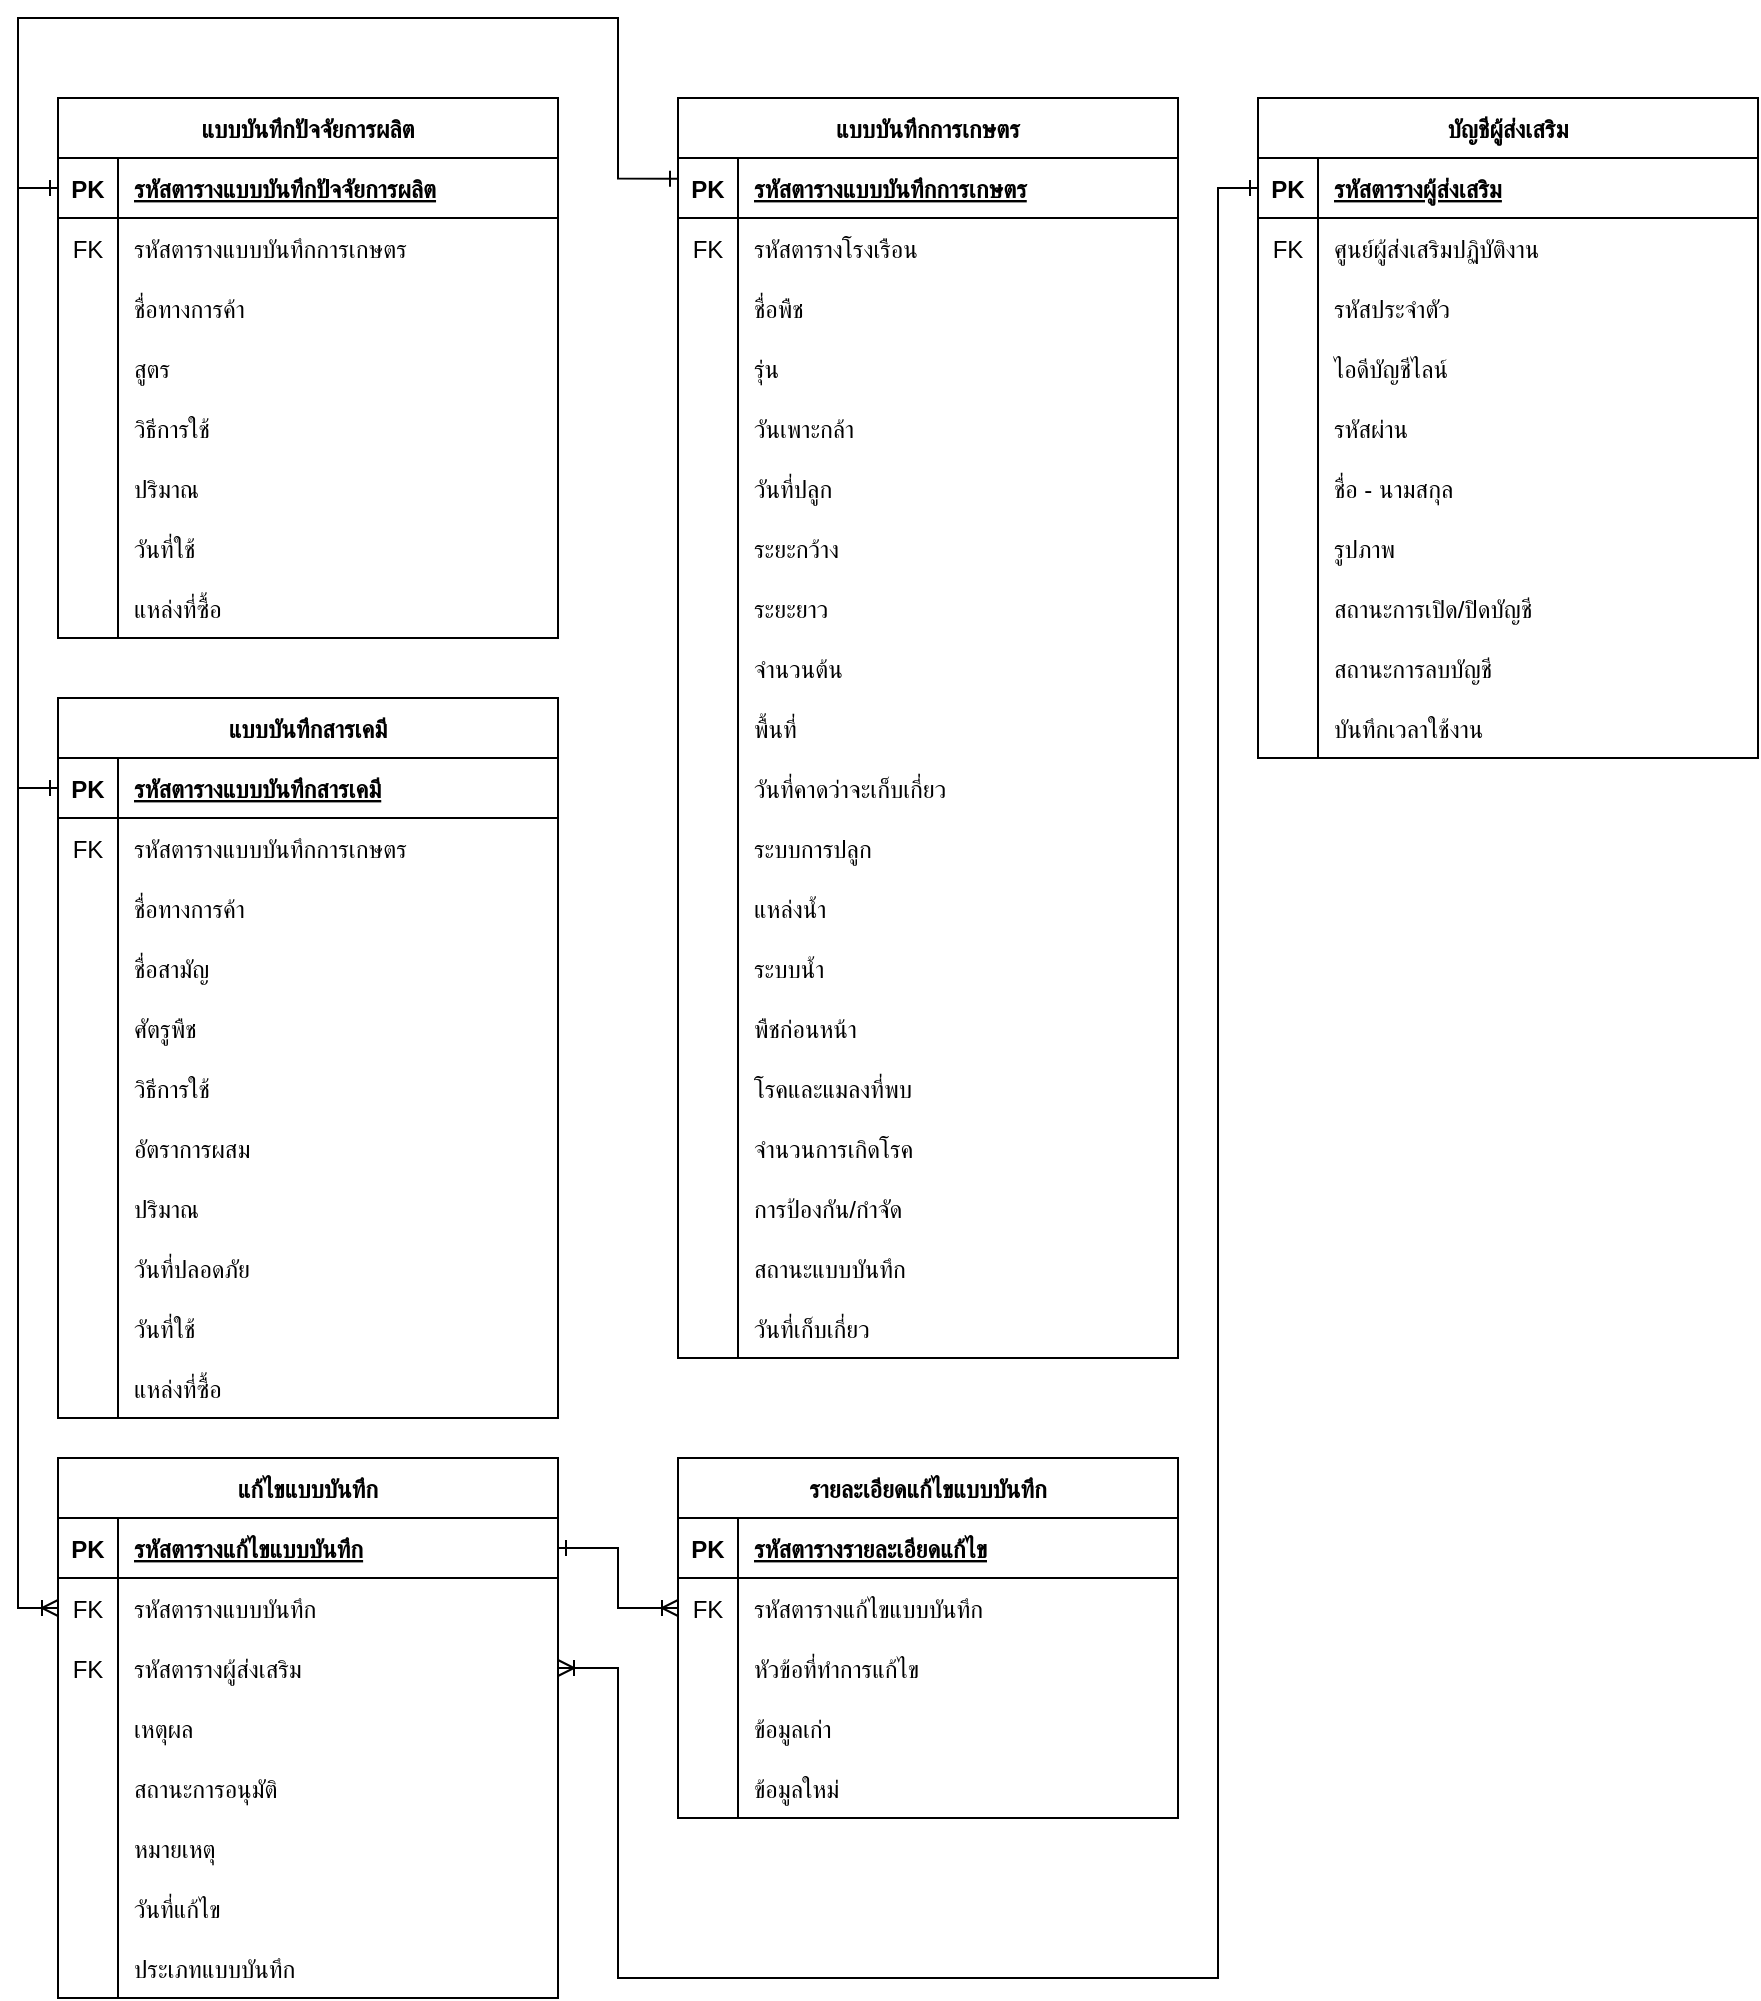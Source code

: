 <mxfile version="22.0.4" type="google">
  <diagram name="หน้า-1" id="3L7fihsQg2xxKoTsEMrI">
    <mxGraphModel grid="1" page="1" gridSize="10" guides="1" tooltips="1" connect="1" arrows="1" fold="1" pageScale="1" pageWidth="827" pageHeight="1169" math="0" shadow="0">
      <root>
        <mxCell id="0" />
        <mxCell id="1" parent="0" />
        <mxCell id="lichQyuY-XVAinuP7xmH-1" value="บัญชีผู้ส่งเสริม" style="shape=table;startSize=30;container=1;collapsible=1;childLayout=tableLayout;fixedRows=1;rowLines=0;fontStyle=1;align=center;resizeLast=1;" vertex="1" parent="1">
          <mxGeometry x="300" y="200" width="250" height="330" as="geometry" />
        </mxCell>
        <mxCell id="lichQyuY-XVAinuP7xmH-2" value="" style="shape=partialRectangle;collapsible=0;dropTarget=0;pointerEvents=0;fillColor=none;points=[[0,0.5],[1,0.5]];portConstraint=eastwest;top=0;left=0;right=0;bottom=1;" vertex="1" parent="lichQyuY-XVAinuP7xmH-1">
          <mxGeometry y="30" width="250" height="30" as="geometry" />
        </mxCell>
        <mxCell id="lichQyuY-XVAinuP7xmH-3" value="PK" style="shape=partialRectangle;overflow=hidden;connectable=0;fillColor=none;top=0;left=0;bottom=0;right=0;fontStyle=1;" vertex="1" parent="lichQyuY-XVAinuP7xmH-2">
          <mxGeometry width="30" height="30" as="geometry">
            <mxRectangle width="30" height="30" as="alternateBounds" />
          </mxGeometry>
        </mxCell>
        <mxCell id="lichQyuY-XVAinuP7xmH-4" value="รหัสตารางผู้ส่งเสริม" style="shape=partialRectangle;overflow=hidden;connectable=0;fillColor=none;top=0;left=0;bottom=0;right=0;align=left;spacingLeft=6;fontStyle=5;" vertex="1" parent="lichQyuY-XVAinuP7xmH-2">
          <mxGeometry x="30" width="220" height="30" as="geometry">
            <mxRectangle width="220" height="30" as="alternateBounds" />
          </mxGeometry>
        </mxCell>
        <mxCell id="lichQyuY-XVAinuP7xmH-5" value="" style="shape=partialRectangle;collapsible=0;dropTarget=0;pointerEvents=0;fillColor=none;points=[[0,0.5],[1,0.5]];portConstraint=eastwest;top=0;left=0;right=0;bottom=0;" vertex="1" parent="lichQyuY-XVAinuP7xmH-1">
          <mxGeometry y="60" width="250" height="30" as="geometry" />
        </mxCell>
        <mxCell id="lichQyuY-XVAinuP7xmH-6" value="FK" style="shape=partialRectangle;overflow=hidden;connectable=0;fillColor=none;top=0;left=0;bottom=0;right=0;" vertex="1" parent="lichQyuY-XVAinuP7xmH-5">
          <mxGeometry width="30" height="30" as="geometry">
            <mxRectangle width="30" height="30" as="alternateBounds" />
          </mxGeometry>
        </mxCell>
        <mxCell id="lichQyuY-XVAinuP7xmH-7" value="ศูนย์ผู้ส่งเสริมปฏิบัติงาน" style="shape=partialRectangle;overflow=hidden;connectable=0;fillColor=none;top=0;left=0;bottom=0;right=0;align=left;spacingLeft=6;" vertex="1" parent="lichQyuY-XVAinuP7xmH-5">
          <mxGeometry x="30" width="220" height="30" as="geometry">
            <mxRectangle width="220" height="30" as="alternateBounds" />
          </mxGeometry>
        </mxCell>
        <mxCell id="lichQyuY-XVAinuP7xmH-8" style="shape=partialRectangle;collapsible=0;dropTarget=0;pointerEvents=0;fillColor=none;points=[[0,0.5],[1,0.5]];portConstraint=eastwest;top=0;left=0;right=0;bottom=0;" vertex="1" parent="lichQyuY-XVAinuP7xmH-1">
          <mxGeometry y="90" width="250" height="30" as="geometry" />
        </mxCell>
        <mxCell id="lichQyuY-XVAinuP7xmH-9" style="shape=partialRectangle;overflow=hidden;connectable=0;fillColor=none;top=0;left=0;bottom=0;right=0;" vertex="1" parent="lichQyuY-XVAinuP7xmH-8">
          <mxGeometry width="30" height="30" as="geometry">
            <mxRectangle width="30" height="30" as="alternateBounds" />
          </mxGeometry>
        </mxCell>
        <mxCell id="lichQyuY-XVAinuP7xmH-10" value="รหัสประจำตัว" style="shape=partialRectangle;overflow=hidden;connectable=0;fillColor=none;top=0;left=0;bottom=0;right=0;align=left;spacingLeft=6;" vertex="1" parent="lichQyuY-XVAinuP7xmH-8">
          <mxGeometry x="30" width="220" height="30" as="geometry">
            <mxRectangle width="220" height="30" as="alternateBounds" />
          </mxGeometry>
        </mxCell>
        <mxCell id="lichQyuY-XVAinuP7xmH-11" style="shape=partialRectangle;collapsible=0;dropTarget=0;pointerEvents=0;fillColor=none;points=[[0,0.5],[1,0.5]];portConstraint=eastwest;top=0;left=0;right=0;bottom=0;" vertex="1" parent="lichQyuY-XVAinuP7xmH-1">
          <mxGeometry y="120" width="250" height="30" as="geometry" />
        </mxCell>
        <mxCell id="lichQyuY-XVAinuP7xmH-12" style="shape=partialRectangle;overflow=hidden;connectable=0;fillColor=none;top=0;left=0;bottom=0;right=0;" vertex="1" parent="lichQyuY-XVAinuP7xmH-11">
          <mxGeometry width="30" height="30" as="geometry">
            <mxRectangle width="30" height="30" as="alternateBounds" />
          </mxGeometry>
        </mxCell>
        <mxCell id="lichQyuY-XVAinuP7xmH-13" value="ไอดีบัญชีไลน์" style="shape=partialRectangle;overflow=hidden;connectable=0;fillColor=none;top=0;left=0;bottom=0;right=0;align=left;spacingLeft=6;" vertex="1" parent="lichQyuY-XVAinuP7xmH-11">
          <mxGeometry x="30" width="220" height="30" as="geometry">
            <mxRectangle width="220" height="30" as="alternateBounds" />
          </mxGeometry>
        </mxCell>
        <mxCell id="lichQyuY-XVAinuP7xmH-14" style="shape=partialRectangle;collapsible=0;dropTarget=0;pointerEvents=0;fillColor=none;points=[[0,0.5],[1,0.5]];portConstraint=eastwest;top=0;left=0;right=0;bottom=0;" vertex="1" parent="lichQyuY-XVAinuP7xmH-1">
          <mxGeometry y="150" width="250" height="30" as="geometry" />
        </mxCell>
        <mxCell id="lichQyuY-XVAinuP7xmH-15" style="shape=partialRectangle;overflow=hidden;connectable=0;fillColor=none;top=0;left=0;bottom=0;right=0;" vertex="1" parent="lichQyuY-XVAinuP7xmH-14">
          <mxGeometry width="30" height="30" as="geometry">
            <mxRectangle width="30" height="30" as="alternateBounds" />
          </mxGeometry>
        </mxCell>
        <mxCell id="lichQyuY-XVAinuP7xmH-16" value="รหัสผ่าน" style="shape=partialRectangle;overflow=hidden;connectable=0;fillColor=none;top=0;left=0;bottom=0;right=0;align=left;spacingLeft=6;" vertex="1" parent="lichQyuY-XVAinuP7xmH-14">
          <mxGeometry x="30" width="220" height="30" as="geometry">
            <mxRectangle width="220" height="30" as="alternateBounds" />
          </mxGeometry>
        </mxCell>
        <mxCell id="lichQyuY-XVAinuP7xmH-17" style="shape=partialRectangle;collapsible=0;dropTarget=0;pointerEvents=0;fillColor=none;points=[[0,0.5],[1,0.5]];portConstraint=eastwest;top=0;left=0;right=0;bottom=0;" vertex="1" parent="lichQyuY-XVAinuP7xmH-1">
          <mxGeometry y="180" width="250" height="30" as="geometry" />
        </mxCell>
        <mxCell id="lichQyuY-XVAinuP7xmH-18" value="" style="shape=partialRectangle;overflow=hidden;connectable=0;fillColor=none;top=0;left=0;bottom=0;right=0;" vertex="1" parent="lichQyuY-XVAinuP7xmH-17">
          <mxGeometry width="30" height="30" as="geometry">
            <mxRectangle width="30" height="30" as="alternateBounds" />
          </mxGeometry>
        </mxCell>
        <mxCell id="lichQyuY-XVAinuP7xmH-19" value="ชื่อ - นามสกุล" style="shape=partialRectangle;overflow=hidden;connectable=0;fillColor=none;top=0;left=0;bottom=0;right=0;align=left;spacingLeft=6;" vertex="1" parent="lichQyuY-XVAinuP7xmH-17">
          <mxGeometry x="30" width="220" height="30" as="geometry">
            <mxRectangle width="220" height="30" as="alternateBounds" />
          </mxGeometry>
        </mxCell>
        <mxCell id="lichQyuY-XVAinuP7xmH-20" style="shape=partialRectangle;collapsible=0;dropTarget=0;pointerEvents=0;fillColor=none;points=[[0,0.5],[1,0.5]];portConstraint=eastwest;top=0;left=0;right=0;bottom=0;" vertex="1" parent="lichQyuY-XVAinuP7xmH-1">
          <mxGeometry y="210" width="250" height="30" as="geometry" />
        </mxCell>
        <mxCell id="lichQyuY-XVAinuP7xmH-21" style="shape=partialRectangle;overflow=hidden;connectable=0;fillColor=none;top=0;left=0;bottom=0;right=0;" vertex="1" parent="lichQyuY-XVAinuP7xmH-20">
          <mxGeometry width="30" height="30" as="geometry">
            <mxRectangle width="30" height="30" as="alternateBounds" />
          </mxGeometry>
        </mxCell>
        <mxCell id="lichQyuY-XVAinuP7xmH-22" value="รูปภาพ" style="shape=partialRectangle;overflow=hidden;connectable=0;fillColor=none;top=0;left=0;bottom=0;right=0;align=left;spacingLeft=6;" vertex="1" parent="lichQyuY-XVAinuP7xmH-20">
          <mxGeometry x="30" width="220" height="30" as="geometry">
            <mxRectangle width="220" height="30" as="alternateBounds" />
          </mxGeometry>
        </mxCell>
        <mxCell id="lichQyuY-XVAinuP7xmH-23" style="shape=partialRectangle;collapsible=0;dropTarget=0;pointerEvents=0;fillColor=none;points=[[0,0.5],[1,0.5]];portConstraint=eastwest;top=0;left=0;right=0;bottom=0;" vertex="1" parent="lichQyuY-XVAinuP7xmH-1">
          <mxGeometry y="240" width="250" height="30" as="geometry" />
        </mxCell>
        <mxCell id="lichQyuY-XVAinuP7xmH-24" style="shape=partialRectangle;overflow=hidden;connectable=0;fillColor=none;top=0;left=0;bottom=0;right=0;" vertex="1" parent="lichQyuY-XVAinuP7xmH-23">
          <mxGeometry width="30" height="30" as="geometry">
            <mxRectangle width="30" height="30" as="alternateBounds" />
          </mxGeometry>
        </mxCell>
        <mxCell id="lichQyuY-XVAinuP7xmH-25" value="สถานะการเปิด/ปิดบัญชี" style="shape=partialRectangle;overflow=hidden;connectable=0;fillColor=none;top=0;left=0;bottom=0;right=0;align=left;spacingLeft=6;" vertex="1" parent="lichQyuY-XVAinuP7xmH-23">
          <mxGeometry x="30" width="220" height="30" as="geometry">
            <mxRectangle width="220" height="30" as="alternateBounds" />
          </mxGeometry>
        </mxCell>
        <mxCell id="lichQyuY-XVAinuP7xmH-26" style="shape=partialRectangle;collapsible=0;dropTarget=0;pointerEvents=0;fillColor=none;points=[[0,0.5],[1,0.5]];portConstraint=eastwest;top=0;left=0;right=0;bottom=0;" vertex="1" parent="lichQyuY-XVAinuP7xmH-1">
          <mxGeometry y="270" width="250" height="30" as="geometry" />
        </mxCell>
        <mxCell id="lichQyuY-XVAinuP7xmH-27" style="shape=partialRectangle;overflow=hidden;connectable=0;fillColor=none;top=0;left=0;bottom=0;right=0;" vertex="1" parent="lichQyuY-XVAinuP7xmH-26">
          <mxGeometry width="30" height="30" as="geometry">
            <mxRectangle width="30" height="30" as="alternateBounds" />
          </mxGeometry>
        </mxCell>
        <mxCell id="lichQyuY-XVAinuP7xmH-28" value="สถานะการลบบัญชี" style="shape=partialRectangle;overflow=hidden;connectable=0;fillColor=none;top=0;left=0;bottom=0;right=0;align=left;spacingLeft=6;" vertex="1" parent="lichQyuY-XVAinuP7xmH-26">
          <mxGeometry x="30" width="220" height="30" as="geometry">
            <mxRectangle width="220" height="30" as="alternateBounds" />
          </mxGeometry>
        </mxCell>
        <mxCell id="2EVg18hPbR37zWWbNcln-1" style="shape=partialRectangle;collapsible=0;dropTarget=0;pointerEvents=0;fillColor=none;points=[[0,0.5],[1,0.5]];portConstraint=eastwest;top=0;left=0;right=0;bottom=0;" vertex="1" parent="lichQyuY-XVAinuP7xmH-1">
          <mxGeometry y="300" width="250" height="30" as="geometry" />
        </mxCell>
        <mxCell id="2EVg18hPbR37zWWbNcln-2" style="shape=partialRectangle;overflow=hidden;connectable=0;fillColor=none;top=0;left=0;bottom=0;right=0;" vertex="1" parent="2EVg18hPbR37zWWbNcln-1">
          <mxGeometry width="30" height="30" as="geometry">
            <mxRectangle width="30" height="30" as="alternateBounds" />
          </mxGeometry>
        </mxCell>
        <mxCell id="2EVg18hPbR37zWWbNcln-3" value="บันทึกเวลาใช้งาน" style="shape=partialRectangle;overflow=hidden;connectable=0;fillColor=none;top=0;left=0;bottom=0;right=0;align=left;spacingLeft=6;" vertex="1" parent="2EVg18hPbR37zWWbNcln-1">
          <mxGeometry x="30" width="220" height="30" as="geometry">
            <mxRectangle width="220" height="30" as="alternateBounds" />
          </mxGeometry>
        </mxCell>
        <mxCell id="lichQyuY-XVAinuP7xmH-29" value="รายละเอียดแก้ไขแบบบันทึก" style="shape=table;startSize=30;container=1;collapsible=1;childLayout=tableLayout;fixedRows=1;rowLines=0;fontStyle=1;align=center;resizeLast=1;" vertex="1" parent="1">
          <mxGeometry x="10" y="880" width="250" height="180" as="geometry" />
        </mxCell>
        <mxCell id="lichQyuY-XVAinuP7xmH-30" value="" style="shape=partialRectangle;collapsible=0;dropTarget=0;pointerEvents=0;fillColor=none;points=[[0,0.5],[1,0.5]];portConstraint=eastwest;top=0;left=0;right=0;bottom=1;" vertex="1" parent="lichQyuY-XVAinuP7xmH-29">
          <mxGeometry y="30" width="250" height="30" as="geometry" />
        </mxCell>
        <mxCell id="lichQyuY-XVAinuP7xmH-31" value="PK" style="shape=partialRectangle;overflow=hidden;connectable=0;fillColor=none;top=0;left=0;bottom=0;right=0;fontStyle=1;" vertex="1" parent="lichQyuY-XVAinuP7xmH-30">
          <mxGeometry width="30" height="30" as="geometry">
            <mxRectangle width="30" height="30" as="alternateBounds" />
          </mxGeometry>
        </mxCell>
        <mxCell id="lichQyuY-XVAinuP7xmH-32" value="รหัสตารางรายละเอียดแก้ไข" style="shape=partialRectangle;overflow=hidden;connectable=0;fillColor=none;top=0;left=0;bottom=0;right=0;align=left;spacingLeft=6;fontStyle=5;" vertex="1" parent="lichQyuY-XVAinuP7xmH-30">
          <mxGeometry x="30" width="220" height="30" as="geometry">
            <mxRectangle width="220" height="30" as="alternateBounds" />
          </mxGeometry>
        </mxCell>
        <mxCell id="lichQyuY-XVAinuP7xmH-33" value="" style="shape=partialRectangle;collapsible=0;dropTarget=0;pointerEvents=0;fillColor=none;points=[[0,0.5],[1,0.5]];portConstraint=eastwest;top=0;left=0;right=0;bottom=0;" vertex="1" parent="lichQyuY-XVAinuP7xmH-29">
          <mxGeometry y="60" width="250" height="30" as="geometry" />
        </mxCell>
        <mxCell id="lichQyuY-XVAinuP7xmH-34" value="FK" style="shape=partialRectangle;overflow=hidden;connectable=0;fillColor=none;top=0;left=0;bottom=0;right=0;" vertex="1" parent="lichQyuY-XVAinuP7xmH-33">
          <mxGeometry width="30" height="30" as="geometry">
            <mxRectangle width="30" height="30" as="alternateBounds" />
          </mxGeometry>
        </mxCell>
        <mxCell id="lichQyuY-XVAinuP7xmH-35" value="รหัสตารางแก้ไขแบบบันทึก" style="shape=partialRectangle;overflow=hidden;connectable=0;fillColor=none;top=0;left=0;bottom=0;right=0;align=left;spacingLeft=6;" vertex="1" parent="lichQyuY-XVAinuP7xmH-33">
          <mxGeometry x="30" width="220" height="30" as="geometry">
            <mxRectangle width="220" height="30" as="alternateBounds" />
          </mxGeometry>
        </mxCell>
        <mxCell id="lichQyuY-XVAinuP7xmH-36" style="shape=partialRectangle;collapsible=0;dropTarget=0;pointerEvents=0;fillColor=none;points=[[0,0.5],[1,0.5]];portConstraint=eastwest;top=0;left=0;right=0;bottom=0;" vertex="1" parent="lichQyuY-XVAinuP7xmH-29">
          <mxGeometry y="90" width="250" height="30" as="geometry" />
        </mxCell>
        <mxCell id="lichQyuY-XVAinuP7xmH-37" value="" style="shape=partialRectangle;overflow=hidden;connectable=0;fillColor=none;top=0;left=0;bottom=0;right=0;" vertex="1" parent="lichQyuY-XVAinuP7xmH-36">
          <mxGeometry width="30" height="30" as="geometry">
            <mxRectangle width="30" height="30" as="alternateBounds" />
          </mxGeometry>
        </mxCell>
        <mxCell id="lichQyuY-XVAinuP7xmH-38" value="หัวข้อที่ทำการแก้ไข" style="shape=partialRectangle;overflow=hidden;connectable=0;fillColor=none;top=0;left=0;bottom=0;right=0;align=left;spacingLeft=6;" vertex="1" parent="lichQyuY-XVAinuP7xmH-36">
          <mxGeometry x="30" width="220" height="30" as="geometry">
            <mxRectangle width="220" height="30" as="alternateBounds" />
          </mxGeometry>
        </mxCell>
        <mxCell id="lichQyuY-XVAinuP7xmH-39" style="shape=partialRectangle;collapsible=0;dropTarget=0;pointerEvents=0;fillColor=none;points=[[0,0.5],[1,0.5]];portConstraint=eastwest;top=0;left=0;right=0;bottom=0;" vertex="1" parent="lichQyuY-XVAinuP7xmH-29">
          <mxGeometry y="120" width="250" height="30" as="geometry" />
        </mxCell>
        <mxCell id="lichQyuY-XVAinuP7xmH-40" style="shape=partialRectangle;overflow=hidden;connectable=0;fillColor=none;top=0;left=0;bottom=0;right=0;" vertex="1" parent="lichQyuY-XVAinuP7xmH-39">
          <mxGeometry width="30" height="30" as="geometry">
            <mxRectangle width="30" height="30" as="alternateBounds" />
          </mxGeometry>
        </mxCell>
        <mxCell id="lichQyuY-XVAinuP7xmH-41" value="ข้อมูลเก่า" style="shape=partialRectangle;overflow=hidden;connectable=0;fillColor=none;top=0;left=0;bottom=0;right=0;align=left;spacingLeft=6;" vertex="1" parent="lichQyuY-XVAinuP7xmH-39">
          <mxGeometry x="30" width="220" height="30" as="geometry">
            <mxRectangle width="220" height="30" as="alternateBounds" />
          </mxGeometry>
        </mxCell>
        <mxCell id="lichQyuY-XVAinuP7xmH-42" style="shape=partialRectangle;collapsible=0;dropTarget=0;pointerEvents=0;fillColor=none;points=[[0,0.5],[1,0.5]];portConstraint=eastwest;top=0;left=0;right=0;bottom=0;" vertex="1" parent="lichQyuY-XVAinuP7xmH-29">
          <mxGeometry y="150" width="250" height="30" as="geometry" />
        </mxCell>
        <mxCell id="lichQyuY-XVAinuP7xmH-43" style="shape=partialRectangle;overflow=hidden;connectable=0;fillColor=none;top=0;left=0;bottom=0;right=0;" vertex="1" parent="lichQyuY-XVAinuP7xmH-42">
          <mxGeometry width="30" height="30" as="geometry">
            <mxRectangle width="30" height="30" as="alternateBounds" />
          </mxGeometry>
        </mxCell>
        <mxCell id="lichQyuY-XVAinuP7xmH-44" value="ข้อมูลใหม่" style="shape=partialRectangle;overflow=hidden;connectable=0;fillColor=none;top=0;left=0;bottom=0;right=0;align=left;spacingLeft=6;" vertex="1" parent="lichQyuY-XVAinuP7xmH-42">
          <mxGeometry x="30" width="220" height="30" as="geometry">
            <mxRectangle width="220" height="30" as="alternateBounds" />
          </mxGeometry>
        </mxCell>
        <mxCell id="lichQyuY-XVAinuP7xmH-45" value="แก้ไขแบบบันทึก" style="shape=table;startSize=30;container=1;collapsible=1;childLayout=tableLayout;fixedRows=1;rowLines=0;fontStyle=1;align=center;resizeLast=1;" vertex="1" parent="1">
          <mxGeometry x="-300" y="880" width="250" height="270" as="geometry" />
        </mxCell>
        <mxCell id="lichQyuY-XVAinuP7xmH-46" value="" style="shape=partialRectangle;collapsible=0;dropTarget=0;pointerEvents=0;fillColor=none;points=[[0,0.5],[1,0.5]];portConstraint=eastwest;top=0;left=0;right=0;bottom=1;" vertex="1" parent="lichQyuY-XVAinuP7xmH-45">
          <mxGeometry y="30" width="250" height="30" as="geometry" />
        </mxCell>
        <mxCell id="lichQyuY-XVAinuP7xmH-47" value="PK" style="shape=partialRectangle;overflow=hidden;connectable=0;fillColor=none;top=0;left=0;bottom=0;right=0;fontStyle=1;" vertex="1" parent="lichQyuY-XVAinuP7xmH-46">
          <mxGeometry width="30" height="30" as="geometry">
            <mxRectangle width="30" height="30" as="alternateBounds" />
          </mxGeometry>
        </mxCell>
        <mxCell id="lichQyuY-XVAinuP7xmH-48" value="รหัสตารางแก้ไขแบบบันทึก" style="shape=partialRectangle;overflow=hidden;connectable=0;fillColor=none;top=0;left=0;bottom=0;right=0;align=left;spacingLeft=6;fontStyle=5;" vertex="1" parent="lichQyuY-XVAinuP7xmH-46">
          <mxGeometry x="30" width="220" height="30" as="geometry">
            <mxRectangle width="220" height="30" as="alternateBounds" />
          </mxGeometry>
        </mxCell>
        <mxCell id="lichQyuY-XVAinuP7xmH-49" value="" style="shape=partialRectangle;collapsible=0;dropTarget=0;pointerEvents=0;fillColor=none;points=[[0,0.5],[1,0.5]];portConstraint=eastwest;top=0;left=0;right=0;bottom=0;" vertex="1" parent="lichQyuY-XVAinuP7xmH-45">
          <mxGeometry y="60" width="250" height="30" as="geometry" />
        </mxCell>
        <mxCell id="lichQyuY-XVAinuP7xmH-50" value="FK" style="shape=partialRectangle;overflow=hidden;connectable=0;fillColor=none;top=0;left=0;bottom=0;right=0;" vertex="1" parent="lichQyuY-XVAinuP7xmH-49">
          <mxGeometry width="30" height="30" as="geometry">
            <mxRectangle width="30" height="30" as="alternateBounds" />
          </mxGeometry>
        </mxCell>
        <mxCell id="lichQyuY-XVAinuP7xmH-51" value="รหัสตารางแบบบันทึก" style="shape=partialRectangle;overflow=hidden;connectable=0;fillColor=none;top=0;left=0;bottom=0;right=0;align=left;spacingLeft=6;" vertex="1" parent="lichQyuY-XVAinuP7xmH-49">
          <mxGeometry x="30" width="220" height="30" as="geometry">
            <mxRectangle width="220" height="30" as="alternateBounds" />
          </mxGeometry>
        </mxCell>
        <mxCell id="lichQyuY-XVAinuP7xmH-52" style="shape=partialRectangle;collapsible=0;dropTarget=0;pointerEvents=0;fillColor=none;points=[[0,0.5],[1,0.5]];portConstraint=eastwest;top=0;left=0;right=0;bottom=0;" vertex="1" parent="lichQyuY-XVAinuP7xmH-45">
          <mxGeometry y="90" width="250" height="30" as="geometry" />
        </mxCell>
        <mxCell id="lichQyuY-XVAinuP7xmH-53" value="FK" style="shape=partialRectangle;overflow=hidden;connectable=0;fillColor=none;top=0;left=0;bottom=0;right=0;" vertex="1" parent="lichQyuY-XVAinuP7xmH-52">
          <mxGeometry width="30" height="30" as="geometry">
            <mxRectangle width="30" height="30" as="alternateBounds" />
          </mxGeometry>
        </mxCell>
        <mxCell id="lichQyuY-XVAinuP7xmH-54" value="รหัสตารางผู้ส่งเสริม" style="shape=partialRectangle;overflow=hidden;connectable=0;fillColor=none;top=0;left=0;bottom=0;right=0;align=left;spacingLeft=6;" vertex="1" parent="lichQyuY-XVAinuP7xmH-52">
          <mxGeometry x="30" width="220" height="30" as="geometry">
            <mxRectangle width="220" height="30" as="alternateBounds" />
          </mxGeometry>
        </mxCell>
        <mxCell id="lichQyuY-XVAinuP7xmH-55" style="shape=partialRectangle;collapsible=0;dropTarget=0;pointerEvents=0;fillColor=none;points=[[0,0.5],[1,0.5]];portConstraint=eastwest;top=0;left=0;right=0;bottom=0;" vertex="1" parent="lichQyuY-XVAinuP7xmH-45">
          <mxGeometry y="120" width="250" height="30" as="geometry" />
        </mxCell>
        <mxCell id="lichQyuY-XVAinuP7xmH-56" style="shape=partialRectangle;overflow=hidden;connectable=0;fillColor=none;top=0;left=0;bottom=0;right=0;" vertex="1" parent="lichQyuY-XVAinuP7xmH-55">
          <mxGeometry width="30" height="30" as="geometry">
            <mxRectangle width="30" height="30" as="alternateBounds" />
          </mxGeometry>
        </mxCell>
        <mxCell id="lichQyuY-XVAinuP7xmH-57" value="เหตุผล" style="shape=partialRectangle;overflow=hidden;connectable=0;fillColor=none;top=0;left=0;bottom=0;right=0;align=left;spacingLeft=6;" vertex="1" parent="lichQyuY-XVAinuP7xmH-55">
          <mxGeometry x="30" width="220" height="30" as="geometry">
            <mxRectangle width="220" height="30" as="alternateBounds" />
          </mxGeometry>
        </mxCell>
        <mxCell id="lichQyuY-XVAinuP7xmH-58" style="shape=partialRectangle;collapsible=0;dropTarget=0;pointerEvents=0;fillColor=none;points=[[0,0.5],[1,0.5]];portConstraint=eastwest;top=0;left=0;right=0;bottom=0;" vertex="1" parent="lichQyuY-XVAinuP7xmH-45">
          <mxGeometry y="150" width="250" height="30" as="geometry" />
        </mxCell>
        <mxCell id="lichQyuY-XVAinuP7xmH-59" style="shape=partialRectangle;overflow=hidden;connectable=0;fillColor=none;top=0;left=0;bottom=0;right=0;" vertex="1" parent="lichQyuY-XVAinuP7xmH-58">
          <mxGeometry width="30" height="30" as="geometry">
            <mxRectangle width="30" height="30" as="alternateBounds" />
          </mxGeometry>
        </mxCell>
        <mxCell id="lichQyuY-XVAinuP7xmH-60" value="สถานะการอนุมัติ" style="shape=partialRectangle;overflow=hidden;connectable=0;fillColor=none;top=0;left=0;bottom=0;right=0;align=left;spacingLeft=6;" vertex="1" parent="lichQyuY-XVAinuP7xmH-58">
          <mxGeometry x="30" width="220" height="30" as="geometry">
            <mxRectangle width="220" height="30" as="alternateBounds" />
          </mxGeometry>
        </mxCell>
        <mxCell id="lichQyuY-XVAinuP7xmH-61" style="shape=partialRectangle;collapsible=0;dropTarget=0;pointerEvents=0;fillColor=none;points=[[0,0.5],[1,0.5]];portConstraint=eastwest;top=0;left=0;right=0;bottom=0;" vertex="1" parent="lichQyuY-XVAinuP7xmH-45">
          <mxGeometry y="180" width="250" height="30" as="geometry" />
        </mxCell>
        <mxCell id="lichQyuY-XVAinuP7xmH-62" style="shape=partialRectangle;overflow=hidden;connectable=0;fillColor=none;top=0;left=0;bottom=0;right=0;" vertex="1" parent="lichQyuY-XVAinuP7xmH-61">
          <mxGeometry width="30" height="30" as="geometry">
            <mxRectangle width="30" height="30" as="alternateBounds" />
          </mxGeometry>
        </mxCell>
        <mxCell id="lichQyuY-XVAinuP7xmH-63" value="หมายเหตุ" style="shape=partialRectangle;overflow=hidden;connectable=0;fillColor=none;top=0;left=0;bottom=0;right=0;align=left;spacingLeft=6;" vertex="1" parent="lichQyuY-XVAinuP7xmH-61">
          <mxGeometry x="30" width="220" height="30" as="geometry">
            <mxRectangle width="220" height="30" as="alternateBounds" />
          </mxGeometry>
        </mxCell>
        <mxCell id="lichQyuY-XVAinuP7xmH-64" style="shape=partialRectangle;collapsible=0;dropTarget=0;pointerEvents=0;fillColor=none;points=[[0,0.5],[1,0.5]];portConstraint=eastwest;top=0;left=0;right=0;bottom=0;" vertex="1" parent="lichQyuY-XVAinuP7xmH-45">
          <mxGeometry y="210" width="250" height="30" as="geometry" />
        </mxCell>
        <mxCell id="lichQyuY-XVAinuP7xmH-65" style="shape=partialRectangle;overflow=hidden;connectable=0;fillColor=none;top=0;left=0;bottom=0;right=0;" vertex="1" parent="lichQyuY-XVAinuP7xmH-64">
          <mxGeometry width="30" height="30" as="geometry">
            <mxRectangle width="30" height="30" as="alternateBounds" />
          </mxGeometry>
        </mxCell>
        <mxCell id="lichQyuY-XVAinuP7xmH-66" value="วันที่แก้ไข" style="shape=partialRectangle;overflow=hidden;connectable=0;fillColor=none;top=0;left=0;bottom=0;right=0;align=left;spacingLeft=6;" vertex="1" parent="lichQyuY-XVAinuP7xmH-64">
          <mxGeometry x="30" width="220" height="30" as="geometry">
            <mxRectangle width="220" height="30" as="alternateBounds" />
          </mxGeometry>
        </mxCell>
        <mxCell id="lichQyuY-XVAinuP7xmH-67" style="shape=partialRectangle;collapsible=0;dropTarget=0;pointerEvents=0;fillColor=none;points=[[0,0.5],[1,0.5]];portConstraint=eastwest;top=0;left=0;right=0;bottom=0;" vertex="1" parent="lichQyuY-XVAinuP7xmH-45">
          <mxGeometry y="240" width="250" height="30" as="geometry" />
        </mxCell>
        <mxCell id="lichQyuY-XVAinuP7xmH-68" style="shape=partialRectangle;overflow=hidden;connectable=0;fillColor=none;top=0;left=0;bottom=0;right=0;" vertex="1" parent="lichQyuY-XVAinuP7xmH-67">
          <mxGeometry width="30" height="30" as="geometry">
            <mxRectangle width="30" height="30" as="alternateBounds" />
          </mxGeometry>
        </mxCell>
        <mxCell id="lichQyuY-XVAinuP7xmH-69" value="ประเภทแบบบันทึก" style="shape=partialRectangle;overflow=hidden;connectable=0;fillColor=none;top=0;left=0;bottom=0;right=0;align=left;spacingLeft=6;" vertex="1" parent="lichQyuY-XVAinuP7xmH-67">
          <mxGeometry x="30" width="220" height="30" as="geometry">
            <mxRectangle width="220" height="30" as="alternateBounds" />
          </mxGeometry>
        </mxCell>
        <mxCell id="lichQyuY-XVAinuP7xmH-70" value="แบบบันทึกสารเคมี" style="shape=table;startSize=30;container=1;collapsible=1;childLayout=tableLayout;fixedRows=1;rowLines=0;fontStyle=1;align=center;resizeLast=1;" vertex="1" parent="1">
          <mxGeometry x="-300" y="500" width="250" height="360" as="geometry" />
        </mxCell>
        <mxCell id="lichQyuY-XVAinuP7xmH-71" value="" style="shape=partialRectangle;collapsible=0;dropTarget=0;pointerEvents=0;fillColor=none;points=[[0,0.5],[1,0.5]];portConstraint=eastwest;top=0;left=0;right=0;bottom=1;" vertex="1" parent="lichQyuY-XVAinuP7xmH-70">
          <mxGeometry y="30" width="250" height="30" as="geometry" />
        </mxCell>
        <mxCell id="lichQyuY-XVAinuP7xmH-72" value="PK" style="shape=partialRectangle;overflow=hidden;connectable=0;fillColor=none;top=0;left=0;bottom=0;right=0;fontStyle=1;" vertex="1" parent="lichQyuY-XVAinuP7xmH-71">
          <mxGeometry width="30" height="30" as="geometry">
            <mxRectangle width="30" height="30" as="alternateBounds" />
          </mxGeometry>
        </mxCell>
        <mxCell id="lichQyuY-XVAinuP7xmH-73" value="รหัสตารางแบบบันทึกสารเคมี" style="shape=partialRectangle;overflow=hidden;connectable=0;fillColor=none;top=0;left=0;bottom=0;right=0;align=left;spacingLeft=6;fontStyle=5;" vertex="1" parent="lichQyuY-XVAinuP7xmH-71">
          <mxGeometry x="30" width="220" height="30" as="geometry">
            <mxRectangle width="220" height="30" as="alternateBounds" />
          </mxGeometry>
        </mxCell>
        <mxCell id="lichQyuY-XVAinuP7xmH-74" value="" style="shape=partialRectangle;collapsible=0;dropTarget=0;pointerEvents=0;fillColor=none;points=[[0,0.5],[1,0.5]];portConstraint=eastwest;top=0;left=0;right=0;bottom=0;" vertex="1" parent="lichQyuY-XVAinuP7xmH-70">
          <mxGeometry y="60" width="250" height="30" as="geometry" />
        </mxCell>
        <mxCell id="lichQyuY-XVAinuP7xmH-75" value="FK" style="shape=partialRectangle;overflow=hidden;connectable=0;fillColor=none;top=0;left=0;bottom=0;right=0;" vertex="1" parent="lichQyuY-XVAinuP7xmH-74">
          <mxGeometry width="30" height="30" as="geometry">
            <mxRectangle width="30" height="30" as="alternateBounds" />
          </mxGeometry>
        </mxCell>
        <mxCell id="lichQyuY-XVAinuP7xmH-76" value="รหัสตารางแบบบันทึกการเกษตร" style="shape=partialRectangle;overflow=hidden;connectable=0;fillColor=none;top=0;left=0;bottom=0;right=0;align=left;spacingLeft=6;" vertex="1" parent="lichQyuY-XVAinuP7xmH-74">
          <mxGeometry x="30" width="220" height="30" as="geometry">
            <mxRectangle width="220" height="30" as="alternateBounds" />
          </mxGeometry>
        </mxCell>
        <mxCell id="lichQyuY-XVAinuP7xmH-77" style="shape=partialRectangle;collapsible=0;dropTarget=0;pointerEvents=0;fillColor=none;points=[[0,0.5],[1,0.5]];portConstraint=eastwest;top=0;left=0;right=0;bottom=0;" vertex="1" parent="lichQyuY-XVAinuP7xmH-70">
          <mxGeometry y="90" width="250" height="30" as="geometry" />
        </mxCell>
        <mxCell id="lichQyuY-XVAinuP7xmH-78" value="" style="shape=partialRectangle;overflow=hidden;connectable=0;fillColor=none;top=0;left=0;bottom=0;right=0;" vertex="1" parent="lichQyuY-XVAinuP7xmH-77">
          <mxGeometry width="30" height="30" as="geometry">
            <mxRectangle width="30" height="30" as="alternateBounds" />
          </mxGeometry>
        </mxCell>
        <mxCell id="lichQyuY-XVAinuP7xmH-79" value="ชื่อทางการค้า" style="shape=partialRectangle;overflow=hidden;connectable=0;fillColor=none;top=0;left=0;bottom=0;right=0;align=left;spacingLeft=6;" vertex="1" parent="lichQyuY-XVAinuP7xmH-77">
          <mxGeometry x="30" width="220" height="30" as="geometry">
            <mxRectangle width="220" height="30" as="alternateBounds" />
          </mxGeometry>
        </mxCell>
        <mxCell id="lichQyuY-XVAinuP7xmH-80" style="shape=partialRectangle;collapsible=0;dropTarget=0;pointerEvents=0;fillColor=none;points=[[0,0.5],[1,0.5]];portConstraint=eastwest;top=0;left=0;right=0;bottom=0;" vertex="1" parent="lichQyuY-XVAinuP7xmH-70">
          <mxGeometry y="120" width="250" height="30" as="geometry" />
        </mxCell>
        <mxCell id="lichQyuY-XVAinuP7xmH-81" style="shape=partialRectangle;overflow=hidden;connectable=0;fillColor=none;top=0;left=0;bottom=0;right=0;" vertex="1" parent="lichQyuY-XVAinuP7xmH-80">
          <mxGeometry width="30" height="30" as="geometry">
            <mxRectangle width="30" height="30" as="alternateBounds" />
          </mxGeometry>
        </mxCell>
        <mxCell id="lichQyuY-XVAinuP7xmH-82" value="ชื่อสามัญ" style="shape=partialRectangle;overflow=hidden;connectable=0;fillColor=none;top=0;left=0;bottom=0;right=0;align=left;spacingLeft=6;" vertex="1" parent="lichQyuY-XVAinuP7xmH-80">
          <mxGeometry x="30" width="220" height="30" as="geometry">
            <mxRectangle width="220" height="30" as="alternateBounds" />
          </mxGeometry>
        </mxCell>
        <mxCell id="lichQyuY-XVAinuP7xmH-83" style="shape=partialRectangle;collapsible=0;dropTarget=0;pointerEvents=0;fillColor=none;points=[[0,0.5],[1,0.5]];portConstraint=eastwest;top=0;left=0;right=0;bottom=0;" vertex="1" parent="lichQyuY-XVAinuP7xmH-70">
          <mxGeometry y="150" width="250" height="30" as="geometry" />
        </mxCell>
        <mxCell id="lichQyuY-XVAinuP7xmH-84" style="shape=partialRectangle;overflow=hidden;connectable=0;fillColor=none;top=0;left=0;bottom=0;right=0;" vertex="1" parent="lichQyuY-XVAinuP7xmH-83">
          <mxGeometry width="30" height="30" as="geometry">
            <mxRectangle width="30" height="30" as="alternateBounds" />
          </mxGeometry>
        </mxCell>
        <mxCell id="lichQyuY-XVAinuP7xmH-85" value="ศัตรูพืช" style="shape=partialRectangle;overflow=hidden;connectable=0;fillColor=none;top=0;left=0;bottom=0;right=0;align=left;spacingLeft=6;" vertex="1" parent="lichQyuY-XVAinuP7xmH-83">
          <mxGeometry x="30" width="220" height="30" as="geometry">
            <mxRectangle width="220" height="30" as="alternateBounds" />
          </mxGeometry>
        </mxCell>
        <mxCell id="lichQyuY-XVAinuP7xmH-86" style="shape=partialRectangle;collapsible=0;dropTarget=0;pointerEvents=0;fillColor=none;points=[[0,0.5],[1,0.5]];portConstraint=eastwest;top=0;left=0;right=0;bottom=0;" vertex="1" parent="lichQyuY-XVAinuP7xmH-70">
          <mxGeometry y="180" width="250" height="30" as="geometry" />
        </mxCell>
        <mxCell id="lichQyuY-XVAinuP7xmH-87" value="" style="shape=partialRectangle;overflow=hidden;connectable=0;fillColor=none;top=0;left=0;bottom=0;right=0;" vertex="1" parent="lichQyuY-XVAinuP7xmH-86">
          <mxGeometry width="30" height="30" as="geometry">
            <mxRectangle width="30" height="30" as="alternateBounds" />
          </mxGeometry>
        </mxCell>
        <mxCell id="lichQyuY-XVAinuP7xmH-88" value="วิธีการใช้" style="shape=partialRectangle;overflow=hidden;connectable=0;fillColor=none;top=0;left=0;bottom=0;right=0;align=left;spacingLeft=6;" vertex="1" parent="lichQyuY-XVAinuP7xmH-86">
          <mxGeometry x="30" width="220" height="30" as="geometry">
            <mxRectangle width="220" height="30" as="alternateBounds" />
          </mxGeometry>
        </mxCell>
        <mxCell id="lichQyuY-XVAinuP7xmH-89" style="shape=partialRectangle;collapsible=0;dropTarget=0;pointerEvents=0;fillColor=none;points=[[0,0.5],[1,0.5]];portConstraint=eastwest;top=0;left=0;right=0;bottom=0;" vertex="1" parent="lichQyuY-XVAinuP7xmH-70">
          <mxGeometry y="210" width="250" height="30" as="geometry" />
        </mxCell>
        <mxCell id="lichQyuY-XVAinuP7xmH-90" style="shape=partialRectangle;overflow=hidden;connectable=0;fillColor=none;top=0;left=0;bottom=0;right=0;" vertex="1" parent="lichQyuY-XVAinuP7xmH-89">
          <mxGeometry width="30" height="30" as="geometry">
            <mxRectangle width="30" height="30" as="alternateBounds" />
          </mxGeometry>
        </mxCell>
        <mxCell id="lichQyuY-XVAinuP7xmH-91" value="อัตราการผสม" style="shape=partialRectangle;overflow=hidden;connectable=0;fillColor=none;top=0;left=0;bottom=0;right=0;align=left;spacingLeft=6;" vertex="1" parent="lichQyuY-XVAinuP7xmH-89">
          <mxGeometry x="30" width="220" height="30" as="geometry">
            <mxRectangle width="220" height="30" as="alternateBounds" />
          </mxGeometry>
        </mxCell>
        <mxCell id="lichQyuY-XVAinuP7xmH-92" style="shape=partialRectangle;collapsible=0;dropTarget=0;pointerEvents=0;fillColor=none;points=[[0,0.5],[1,0.5]];portConstraint=eastwest;top=0;left=0;right=0;bottom=0;" vertex="1" parent="lichQyuY-XVAinuP7xmH-70">
          <mxGeometry y="240" width="250" height="30" as="geometry" />
        </mxCell>
        <mxCell id="lichQyuY-XVAinuP7xmH-93" style="shape=partialRectangle;overflow=hidden;connectable=0;fillColor=none;top=0;left=0;bottom=0;right=0;" vertex="1" parent="lichQyuY-XVAinuP7xmH-92">
          <mxGeometry width="30" height="30" as="geometry">
            <mxRectangle width="30" height="30" as="alternateBounds" />
          </mxGeometry>
        </mxCell>
        <mxCell id="lichQyuY-XVAinuP7xmH-94" value="ปริมาณ" style="shape=partialRectangle;overflow=hidden;connectable=0;fillColor=none;top=0;left=0;bottom=0;right=0;align=left;spacingLeft=6;" vertex="1" parent="lichQyuY-XVAinuP7xmH-92">
          <mxGeometry x="30" width="220" height="30" as="geometry">
            <mxRectangle width="220" height="30" as="alternateBounds" />
          </mxGeometry>
        </mxCell>
        <mxCell id="lichQyuY-XVAinuP7xmH-95" style="shape=partialRectangle;collapsible=0;dropTarget=0;pointerEvents=0;fillColor=none;points=[[0,0.5],[1,0.5]];portConstraint=eastwest;top=0;left=0;right=0;bottom=0;" vertex="1" parent="lichQyuY-XVAinuP7xmH-70">
          <mxGeometry y="270" width="250" height="30" as="geometry" />
        </mxCell>
        <mxCell id="lichQyuY-XVAinuP7xmH-96" style="shape=partialRectangle;overflow=hidden;connectable=0;fillColor=none;top=0;left=0;bottom=0;right=0;" vertex="1" parent="lichQyuY-XVAinuP7xmH-95">
          <mxGeometry width="30" height="30" as="geometry">
            <mxRectangle width="30" height="30" as="alternateBounds" />
          </mxGeometry>
        </mxCell>
        <mxCell id="lichQyuY-XVAinuP7xmH-97" value="วันที่ปลอดภัย" style="shape=partialRectangle;overflow=hidden;connectable=0;fillColor=none;top=0;left=0;bottom=0;right=0;align=left;spacingLeft=6;" vertex="1" parent="lichQyuY-XVAinuP7xmH-95">
          <mxGeometry x="30" width="220" height="30" as="geometry">
            <mxRectangle width="220" height="30" as="alternateBounds" />
          </mxGeometry>
        </mxCell>
        <mxCell id="lichQyuY-XVAinuP7xmH-98" style="shape=partialRectangle;collapsible=0;dropTarget=0;pointerEvents=0;fillColor=none;points=[[0,0.5],[1,0.5]];portConstraint=eastwest;top=0;left=0;right=0;bottom=0;" vertex="1" parent="lichQyuY-XVAinuP7xmH-70">
          <mxGeometry y="300" width="250" height="30" as="geometry" />
        </mxCell>
        <mxCell id="lichQyuY-XVAinuP7xmH-99" style="shape=partialRectangle;overflow=hidden;connectable=0;fillColor=none;top=0;left=0;bottom=0;right=0;" vertex="1" parent="lichQyuY-XVAinuP7xmH-98">
          <mxGeometry width="30" height="30" as="geometry">
            <mxRectangle width="30" height="30" as="alternateBounds" />
          </mxGeometry>
        </mxCell>
        <mxCell id="lichQyuY-XVAinuP7xmH-100" value="วันที่ใช้" style="shape=partialRectangle;overflow=hidden;connectable=0;fillColor=none;top=0;left=0;bottom=0;right=0;align=left;spacingLeft=6;" vertex="1" parent="lichQyuY-XVAinuP7xmH-98">
          <mxGeometry x="30" width="220" height="30" as="geometry">
            <mxRectangle width="220" height="30" as="alternateBounds" />
          </mxGeometry>
        </mxCell>
        <mxCell id="lichQyuY-XVAinuP7xmH-101" style="shape=partialRectangle;collapsible=0;dropTarget=0;pointerEvents=0;fillColor=none;points=[[0,0.5],[1,0.5]];portConstraint=eastwest;top=0;left=0;right=0;bottom=0;" vertex="1" parent="lichQyuY-XVAinuP7xmH-70">
          <mxGeometry y="330" width="250" height="30" as="geometry" />
        </mxCell>
        <mxCell id="lichQyuY-XVAinuP7xmH-102" style="shape=partialRectangle;overflow=hidden;connectable=0;fillColor=none;top=0;left=0;bottom=0;right=0;" vertex="1" parent="lichQyuY-XVAinuP7xmH-101">
          <mxGeometry width="30" height="30" as="geometry">
            <mxRectangle width="30" height="30" as="alternateBounds" />
          </mxGeometry>
        </mxCell>
        <mxCell id="lichQyuY-XVAinuP7xmH-103" value="แหล่งที่ซื้อ" style="shape=partialRectangle;overflow=hidden;connectable=0;fillColor=none;top=0;left=0;bottom=0;right=0;align=left;spacingLeft=6;" vertex="1" parent="lichQyuY-XVAinuP7xmH-101">
          <mxGeometry x="30" width="220" height="30" as="geometry">
            <mxRectangle width="220" height="30" as="alternateBounds" />
          </mxGeometry>
        </mxCell>
        <mxCell id="lichQyuY-XVAinuP7xmH-104" value="แบบบันทึกปัจจัยการผลิต" style="shape=table;startSize=30;container=1;collapsible=1;childLayout=tableLayout;fixedRows=1;rowLines=0;fontStyle=1;align=center;resizeLast=1;" vertex="1" parent="1">
          <mxGeometry x="-300" y="200" width="250" height="270" as="geometry" />
        </mxCell>
        <mxCell id="lichQyuY-XVAinuP7xmH-105" value="" style="shape=partialRectangle;collapsible=0;dropTarget=0;pointerEvents=0;fillColor=none;points=[[0,0.5],[1,0.5]];portConstraint=eastwest;top=0;left=0;right=0;bottom=1;" vertex="1" parent="lichQyuY-XVAinuP7xmH-104">
          <mxGeometry y="30" width="250" height="30" as="geometry" />
        </mxCell>
        <mxCell id="lichQyuY-XVAinuP7xmH-106" value="PK" style="shape=partialRectangle;overflow=hidden;connectable=0;fillColor=none;top=0;left=0;bottom=0;right=0;fontStyle=1;" vertex="1" parent="lichQyuY-XVAinuP7xmH-105">
          <mxGeometry width="30" height="30" as="geometry">
            <mxRectangle width="30" height="30" as="alternateBounds" />
          </mxGeometry>
        </mxCell>
        <mxCell id="lichQyuY-XVAinuP7xmH-107" value="รหัสตารางแบบบันทึกปัจจัยการผลิต" style="shape=partialRectangle;overflow=hidden;connectable=0;fillColor=none;top=0;left=0;bottom=0;right=0;align=left;spacingLeft=6;fontStyle=5;" vertex="1" parent="lichQyuY-XVAinuP7xmH-105">
          <mxGeometry x="30" width="220" height="30" as="geometry">
            <mxRectangle width="220" height="30" as="alternateBounds" />
          </mxGeometry>
        </mxCell>
        <mxCell id="lichQyuY-XVAinuP7xmH-108" value="" style="shape=partialRectangle;collapsible=0;dropTarget=0;pointerEvents=0;fillColor=none;points=[[0,0.5],[1,0.5]];portConstraint=eastwest;top=0;left=0;right=0;bottom=0;" vertex="1" parent="lichQyuY-XVAinuP7xmH-104">
          <mxGeometry y="60" width="250" height="30" as="geometry" />
        </mxCell>
        <mxCell id="lichQyuY-XVAinuP7xmH-109" value="FK" style="shape=partialRectangle;overflow=hidden;connectable=0;fillColor=none;top=0;left=0;bottom=0;right=0;" vertex="1" parent="lichQyuY-XVAinuP7xmH-108">
          <mxGeometry width="30" height="30" as="geometry">
            <mxRectangle width="30" height="30" as="alternateBounds" />
          </mxGeometry>
        </mxCell>
        <mxCell id="lichQyuY-XVAinuP7xmH-110" value="รหัสตารางแบบบันทึกการเกษตร" style="shape=partialRectangle;overflow=hidden;connectable=0;fillColor=none;top=0;left=0;bottom=0;right=0;align=left;spacingLeft=6;" vertex="1" parent="lichQyuY-XVAinuP7xmH-108">
          <mxGeometry x="30" width="220" height="30" as="geometry">
            <mxRectangle width="220" height="30" as="alternateBounds" />
          </mxGeometry>
        </mxCell>
        <mxCell id="lichQyuY-XVAinuP7xmH-111" style="shape=partialRectangle;collapsible=0;dropTarget=0;pointerEvents=0;fillColor=none;points=[[0,0.5],[1,0.5]];portConstraint=eastwest;top=0;left=0;right=0;bottom=0;" vertex="1" parent="lichQyuY-XVAinuP7xmH-104">
          <mxGeometry y="90" width="250" height="30" as="geometry" />
        </mxCell>
        <mxCell id="lichQyuY-XVAinuP7xmH-112" value="" style="shape=partialRectangle;overflow=hidden;connectable=0;fillColor=none;top=0;left=0;bottom=0;right=0;" vertex="1" parent="lichQyuY-XVAinuP7xmH-111">
          <mxGeometry width="30" height="30" as="geometry">
            <mxRectangle width="30" height="30" as="alternateBounds" />
          </mxGeometry>
        </mxCell>
        <mxCell id="lichQyuY-XVAinuP7xmH-113" value="ชื่อทางการค้า" style="shape=partialRectangle;overflow=hidden;connectable=0;fillColor=none;top=0;left=0;bottom=0;right=0;align=left;spacingLeft=6;" vertex="1" parent="lichQyuY-XVAinuP7xmH-111">
          <mxGeometry x="30" width="220" height="30" as="geometry">
            <mxRectangle width="220" height="30" as="alternateBounds" />
          </mxGeometry>
        </mxCell>
        <mxCell id="lichQyuY-XVAinuP7xmH-114" style="shape=partialRectangle;collapsible=0;dropTarget=0;pointerEvents=0;fillColor=none;points=[[0,0.5],[1,0.5]];portConstraint=eastwest;top=0;left=0;right=0;bottom=0;" vertex="1" parent="lichQyuY-XVAinuP7xmH-104">
          <mxGeometry y="120" width="250" height="30" as="geometry" />
        </mxCell>
        <mxCell id="lichQyuY-XVAinuP7xmH-115" style="shape=partialRectangle;overflow=hidden;connectable=0;fillColor=none;top=0;left=0;bottom=0;right=0;" vertex="1" parent="lichQyuY-XVAinuP7xmH-114">
          <mxGeometry width="30" height="30" as="geometry">
            <mxRectangle width="30" height="30" as="alternateBounds" />
          </mxGeometry>
        </mxCell>
        <mxCell id="lichQyuY-XVAinuP7xmH-116" value="สูตร" style="shape=partialRectangle;overflow=hidden;connectable=0;fillColor=none;top=0;left=0;bottom=0;right=0;align=left;spacingLeft=6;" vertex="1" parent="lichQyuY-XVAinuP7xmH-114">
          <mxGeometry x="30" width="220" height="30" as="geometry">
            <mxRectangle width="220" height="30" as="alternateBounds" />
          </mxGeometry>
        </mxCell>
        <mxCell id="lichQyuY-XVAinuP7xmH-117" style="shape=partialRectangle;collapsible=0;dropTarget=0;pointerEvents=0;fillColor=none;points=[[0,0.5],[1,0.5]];portConstraint=eastwest;top=0;left=0;right=0;bottom=0;" vertex="1" parent="lichQyuY-XVAinuP7xmH-104">
          <mxGeometry y="150" width="250" height="30" as="geometry" />
        </mxCell>
        <mxCell id="lichQyuY-XVAinuP7xmH-118" value="" style="shape=partialRectangle;overflow=hidden;connectable=0;fillColor=none;top=0;left=0;bottom=0;right=0;" vertex="1" parent="lichQyuY-XVAinuP7xmH-117">
          <mxGeometry width="30" height="30" as="geometry">
            <mxRectangle width="30" height="30" as="alternateBounds" />
          </mxGeometry>
        </mxCell>
        <mxCell id="lichQyuY-XVAinuP7xmH-119" value="วิธีการใช้" style="shape=partialRectangle;overflow=hidden;connectable=0;fillColor=none;top=0;left=0;bottom=0;right=0;align=left;spacingLeft=6;" vertex="1" parent="lichQyuY-XVAinuP7xmH-117">
          <mxGeometry x="30" width="220" height="30" as="geometry">
            <mxRectangle width="220" height="30" as="alternateBounds" />
          </mxGeometry>
        </mxCell>
        <mxCell id="lichQyuY-XVAinuP7xmH-120" style="shape=partialRectangle;collapsible=0;dropTarget=0;pointerEvents=0;fillColor=none;points=[[0,0.5],[1,0.5]];portConstraint=eastwest;top=0;left=0;right=0;bottom=0;" vertex="1" parent="lichQyuY-XVAinuP7xmH-104">
          <mxGeometry y="180" width="250" height="30" as="geometry" />
        </mxCell>
        <mxCell id="lichQyuY-XVAinuP7xmH-121" style="shape=partialRectangle;overflow=hidden;connectable=0;fillColor=none;top=0;left=0;bottom=0;right=0;" vertex="1" parent="lichQyuY-XVAinuP7xmH-120">
          <mxGeometry width="30" height="30" as="geometry">
            <mxRectangle width="30" height="30" as="alternateBounds" />
          </mxGeometry>
        </mxCell>
        <mxCell id="lichQyuY-XVAinuP7xmH-122" value="ปริมาณ" style="shape=partialRectangle;overflow=hidden;connectable=0;fillColor=none;top=0;left=0;bottom=0;right=0;align=left;spacingLeft=6;" vertex="1" parent="lichQyuY-XVAinuP7xmH-120">
          <mxGeometry x="30" width="220" height="30" as="geometry">
            <mxRectangle width="220" height="30" as="alternateBounds" />
          </mxGeometry>
        </mxCell>
        <mxCell id="lichQyuY-XVAinuP7xmH-123" style="shape=partialRectangle;collapsible=0;dropTarget=0;pointerEvents=0;fillColor=none;points=[[0,0.5],[1,0.5]];portConstraint=eastwest;top=0;left=0;right=0;bottom=0;" vertex="1" parent="lichQyuY-XVAinuP7xmH-104">
          <mxGeometry y="210" width="250" height="30" as="geometry" />
        </mxCell>
        <mxCell id="lichQyuY-XVAinuP7xmH-124" style="shape=partialRectangle;overflow=hidden;connectable=0;fillColor=none;top=0;left=0;bottom=0;right=0;" vertex="1" parent="lichQyuY-XVAinuP7xmH-123">
          <mxGeometry width="30" height="30" as="geometry">
            <mxRectangle width="30" height="30" as="alternateBounds" />
          </mxGeometry>
        </mxCell>
        <mxCell id="lichQyuY-XVAinuP7xmH-125" value="วันที่ใช้" style="shape=partialRectangle;overflow=hidden;connectable=0;fillColor=none;top=0;left=0;bottom=0;right=0;align=left;spacingLeft=6;" vertex="1" parent="lichQyuY-XVAinuP7xmH-123">
          <mxGeometry x="30" width="220" height="30" as="geometry">
            <mxRectangle width="220" height="30" as="alternateBounds" />
          </mxGeometry>
        </mxCell>
        <mxCell id="lichQyuY-XVAinuP7xmH-126" style="shape=partialRectangle;collapsible=0;dropTarget=0;pointerEvents=0;fillColor=none;points=[[0,0.5],[1,0.5]];portConstraint=eastwest;top=0;left=0;right=0;bottom=0;" vertex="1" parent="lichQyuY-XVAinuP7xmH-104">
          <mxGeometry y="240" width="250" height="30" as="geometry" />
        </mxCell>
        <mxCell id="lichQyuY-XVAinuP7xmH-127" style="shape=partialRectangle;overflow=hidden;connectable=0;fillColor=none;top=0;left=0;bottom=0;right=0;" vertex="1" parent="lichQyuY-XVAinuP7xmH-126">
          <mxGeometry width="30" height="30" as="geometry">
            <mxRectangle width="30" height="30" as="alternateBounds" />
          </mxGeometry>
        </mxCell>
        <mxCell id="lichQyuY-XVAinuP7xmH-128" value="แหล่งที่ซื้อ" style="shape=partialRectangle;overflow=hidden;connectable=0;fillColor=none;top=0;left=0;bottom=0;right=0;align=left;spacingLeft=6;" vertex="1" parent="lichQyuY-XVAinuP7xmH-126">
          <mxGeometry x="30" width="220" height="30" as="geometry">
            <mxRectangle width="220" height="30" as="alternateBounds" />
          </mxGeometry>
        </mxCell>
        <mxCell id="lichQyuY-XVAinuP7xmH-129" value="แบบบันทึกการเกษตร" style="shape=table;startSize=30;container=1;collapsible=1;childLayout=tableLayout;fixedRows=1;rowLines=0;fontStyle=1;align=center;resizeLast=1;" vertex="1" parent="1">
          <mxGeometry x="10" y="200" width="250" height="630" as="geometry" />
        </mxCell>
        <mxCell id="lichQyuY-XVAinuP7xmH-130" value="" style="shape=partialRectangle;collapsible=0;dropTarget=0;pointerEvents=0;fillColor=none;points=[[0,0.5],[1,0.5]];portConstraint=eastwest;top=0;left=0;right=0;bottom=1;" vertex="1" parent="lichQyuY-XVAinuP7xmH-129">
          <mxGeometry y="30" width="250" height="30" as="geometry" />
        </mxCell>
        <mxCell id="lichQyuY-XVAinuP7xmH-131" value="PK" style="shape=partialRectangle;overflow=hidden;connectable=0;fillColor=none;top=0;left=0;bottom=0;right=0;fontStyle=1;" vertex="1" parent="lichQyuY-XVAinuP7xmH-130">
          <mxGeometry width="30" height="30" as="geometry">
            <mxRectangle width="30" height="30" as="alternateBounds" />
          </mxGeometry>
        </mxCell>
        <mxCell id="lichQyuY-XVAinuP7xmH-132" value="รหัสตารางแบบบันทึกการเกษตร" style="shape=partialRectangle;overflow=hidden;connectable=0;fillColor=none;top=0;left=0;bottom=0;right=0;align=left;spacingLeft=6;fontStyle=5;" vertex="1" parent="lichQyuY-XVAinuP7xmH-130">
          <mxGeometry x="30" width="220" height="30" as="geometry">
            <mxRectangle width="220" height="30" as="alternateBounds" />
          </mxGeometry>
        </mxCell>
        <mxCell id="lichQyuY-XVAinuP7xmH-133" value="" style="shape=partialRectangle;collapsible=0;dropTarget=0;pointerEvents=0;fillColor=none;points=[[0,0.5],[1,0.5]];portConstraint=eastwest;top=0;left=0;right=0;bottom=0;" vertex="1" parent="lichQyuY-XVAinuP7xmH-129">
          <mxGeometry y="60" width="250" height="30" as="geometry" />
        </mxCell>
        <mxCell id="lichQyuY-XVAinuP7xmH-134" value="FK" style="shape=partialRectangle;overflow=hidden;connectable=0;fillColor=none;top=0;left=0;bottom=0;right=0;" vertex="1" parent="lichQyuY-XVAinuP7xmH-133">
          <mxGeometry width="30" height="30" as="geometry">
            <mxRectangle width="30" height="30" as="alternateBounds" />
          </mxGeometry>
        </mxCell>
        <mxCell id="lichQyuY-XVAinuP7xmH-135" value="รหัสตารางโรงเรือน" style="shape=partialRectangle;overflow=hidden;connectable=0;fillColor=none;top=0;left=0;bottom=0;right=0;align=left;spacingLeft=6;" vertex="1" parent="lichQyuY-XVAinuP7xmH-133">
          <mxGeometry x="30" width="220" height="30" as="geometry">
            <mxRectangle width="220" height="30" as="alternateBounds" />
          </mxGeometry>
        </mxCell>
        <mxCell id="lichQyuY-XVAinuP7xmH-136" style="shape=partialRectangle;collapsible=0;dropTarget=0;pointerEvents=0;fillColor=none;points=[[0,0.5],[1,0.5]];portConstraint=eastwest;top=0;left=0;right=0;bottom=0;" vertex="1" parent="lichQyuY-XVAinuP7xmH-129">
          <mxGeometry y="90" width="250" height="30" as="geometry" />
        </mxCell>
        <mxCell id="lichQyuY-XVAinuP7xmH-137" value="" style="shape=partialRectangle;overflow=hidden;connectable=0;fillColor=none;top=0;left=0;bottom=0;right=0;" vertex="1" parent="lichQyuY-XVAinuP7xmH-136">
          <mxGeometry width="30" height="30" as="geometry">
            <mxRectangle width="30" height="30" as="alternateBounds" />
          </mxGeometry>
        </mxCell>
        <mxCell id="lichQyuY-XVAinuP7xmH-138" value="ชื่อพืช" style="shape=partialRectangle;overflow=hidden;connectable=0;fillColor=none;top=0;left=0;bottom=0;right=0;align=left;spacingLeft=6;" vertex="1" parent="lichQyuY-XVAinuP7xmH-136">
          <mxGeometry x="30" width="220" height="30" as="geometry">
            <mxRectangle width="220" height="30" as="alternateBounds" />
          </mxGeometry>
        </mxCell>
        <mxCell id="lichQyuY-XVAinuP7xmH-139" style="shape=partialRectangle;collapsible=0;dropTarget=0;pointerEvents=0;fillColor=none;points=[[0,0.5],[1,0.5]];portConstraint=eastwest;top=0;left=0;right=0;bottom=0;" vertex="1" parent="lichQyuY-XVAinuP7xmH-129">
          <mxGeometry y="120" width="250" height="30" as="geometry" />
        </mxCell>
        <mxCell id="lichQyuY-XVAinuP7xmH-140" style="shape=partialRectangle;overflow=hidden;connectable=0;fillColor=none;top=0;left=0;bottom=0;right=0;" vertex="1" parent="lichQyuY-XVAinuP7xmH-139">
          <mxGeometry width="30" height="30" as="geometry">
            <mxRectangle width="30" height="30" as="alternateBounds" />
          </mxGeometry>
        </mxCell>
        <mxCell id="lichQyuY-XVAinuP7xmH-141" value="รุ่น" style="shape=partialRectangle;overflow=hidden;connectable=0;fillColor=none;top=0;left=0;bottom=0;right=0;align=left;spacingLeft=6;" vertex="1" parent="lichQyuY-XVAinuP7xmH-139">
          <mxGeometry x="30" width="220" height="30" as="geometry">
            <mxRectangle width="220" height="30" as="alternateBounds" />
          </mxGeometry>
        </mxCell>
        <mxCell id="lichQyuY-XVAinuP7xmH-142" style="shape=partialRectangle;collapsible=0;dropTarget=0;pointerEvents=0;fillColor=none;points=[[0,0.5],[1,0.5]];portConstraint=eastwest;top=0;left=0;right=0;bottom=0;" vertex="1" parent="lichQyuY-XVAinuP7xmH-129">
          <mxGeometry y="150" width="250" height="30" as="geometry" />
        </mxCell>
        <mxCell id="lichQyuY-XVAinuP7xmH-143" value="" style="shape=partialRectangle;overflow=hidden;connectable=0;fillColor=none;top=0;left=0;bottom=0;right=0;" vertex="1" parent="lichQyuY-XVAinuP7xmH-142">
          <mxGeometry width="30" height="30" as="geometry">
            <mxRectangle width="30" height="30" as="alternateBounds" />
          </mxGeometry>
        </mxCell>
        <mxCell id="lichQyuY-XVAinuP7xmH-144" value="วันเพาะกล้า" style="shape=partialRectangle;overflow=hidden;connectable=0;fillColor=none;top=0;left=0;bottom=0;right=0;align=left;spacingLeft=6;" vertex="1" parent="lichQyuY-XVAinuP7xmH-142">
          <mxGeometry x="30" width="220" height="30" as="geometry">
            <mxRectangle width="220" height="30" as="alternateBounds" />
          </mxGeometry>
        </mxCell>
        <mxCell id="lichQyuY-XVAinuP7xmH-145" style="shape=partialRectangle;collapsible=0;dropTarget=0;pointerEvents=0;fillColor=none;points=[[0,0.5],[1,0.5]];portConstraint=eastwest;top=0;left=0;right=0;bottom=0;" vertex="1" parent="lichQyuY-XVAinuP7xmH-129">
          <mxGeometry y="180" width="250" height="30" as="geometry" />
        </mxCell>
        <mxCell id="lichQyuY-XVAinuP7xmH-146" style="shape=partialRectangle;overflow=hidden;connectable=0;fillColor=none;top=0;left=0;bottom=0;right=0;" vertex="1" parent="lichQyuY-XVAinuP7xmH-145">
          <mxGeometry width="30" height="30" as="geometry">
            <mxRectangle width="30" height="30" as="alternateBounds" />
          </mxGeometry>
        </mxCell>
        <mxCell id="lichQyuY-XVAinuP7xmH-147" value="วันที่ปลูก" style="shape=partialRectangle;overflow=hidden;connectable=0;fillColor=none;top=0;left=0;bottom=0;right=0;align=left;spacingLeft=6;" vertex="1" parent="lichQyuY-XVAinuP7xmH-145">
          <mxGeometry x="30" width="220" height="30" as="geometry">
            <mxRectangle width="220" height="30" as="alternateBounds" />
          </mxGeometry>
        </mxCell>
        <mxCell id="lichQyuY-XVAinuP7xmH-148" style="shape=partialRectangle;collapsible=0;dropTarget=0;pointerEvents=0;fillColor=none;points=[[0,0.5],[1,0.5]];portConstraint=eastwest;top=0;left=0;right=0;bottom=0;" vertex="1" parent="lichQyuY-XVAinuP7xmH-129">
          <mxGeometry y="210" width="250" height="30" as="geometry" />
        </mxCell>
        <mxCell id="lichQyuY-XVAinuP7xmH-149" style="shape=partialRectangle;overflow=hidden;connectable=0;fillColor=none;top=0;left=0;bottom=0;right=0;" vertex="1" parent="lichQyuY-XVAinuP7xmH-148">
          <mxGeometry width="30" height="30" as="geometry">
            <mxRectangle width="30" height="30" as="alternateBounds" />
          </mxGeometry>
        </mxCell>
        <mxCell id="lichQyuY-XVAinuP7xmH-150" value="ระยะกว้าง" style="shape=partialRectangle;overflow=hidden;connectable=0;fillColor=none;top=0;left=0;bottom=0;right=0;align=left;spacingLeft=6;" vertex="1" parent="lichQyuY-XVAinuP7xmH-148">
          <mxGeometry x="30" width="220" height="30" as="geometry">
            <mxRectangle width="220" height="30" as="alternateBounds" />
          </mxGeometry>
        </mxCell>
        <mxCell id="lichQyuY-XVAinuP7xmH-151" style="shape=partialRectangle;collapsible=0;dropTarget=0;pointerEvents=0;fillColor=none;points=[[0,0.5],[1,0.5]];portConstraint=eastwest;top=0;left=0;right=0;bottom=0;" vertex="1" parent="lichQyuY-XVAinuP7xmH-129">
          <mxGeometry y="240" width="250" height="30" as="geometry" />
        </mxCell>
        <mxCell id="lichQyuY-XVAinuP7xmH-152" style="shape=partialRectangle;overflow=hidden;connectable=0;fillColor=none;top=0;left=0;bottom=0;right=0;" vertex="1" parent="lichQyuY-XVAinuP7xmH-151">
          <mxGeometry width="30" height="30" as="geometry">
            <mxRectangle width="30" height="30" as="alternateBounds" />
          </mxGeometry>
        </mxCell>
        <mxCell id="lichQyuY-XVAinuP7xmH-153" value="ระยะยาว" style="shape=partialRectangle;overflow=hidden;connectable=0;fillColor=none;top=0;left=0;bottom=0;right=0;align=left;spacingLeft=6;" vertex="1" parent="lichQyuY-XVAinuP7xmH-151">
          <mxGeometry x="30" width="220" height="30" as="geometry">
            <mxRectangle width="220" height="30" as="alternateBounds" />
          </mxGeometry>
        </mxCell>
        <mxCell id="lichQyuY-XVAinuP7xmH-154" style="shape=partialRectangle;collapsible=0;dropTarget=0;pointerEvents=0;fillColor=none;points=[[0,0.5],[1,0.5]];portConstraint=eastwest;top=0;left=0;right=0;bottom=0;" vertex="1" parent="lichQyuY-XVAinuP7xmH-129">
          <mxGeometry y="270" width="250" height="30" as="geometry" />
        </mxCell>
        <mxCell id="lichQyuY-XVAinuP7xmH-155" style="shape=partialRectangle;overflow=hidden;connectable=0;fillColor=none;top=0;left=0;bottom=0;right=0;" vertex="1" parent="lichQyuY-XVAinuP7xmH-154">
          <mxGeometry width="30" height="30" as="geometry">
            <mxRectangle width="30" height="30" as="alternateBounds" />
          </mxGeometry>
        </mxCell>
        <mxCell id="lichQyuY-XVAinuP7xmH-156" value="จำนวนต้น" style="shape=partialRectangle;overflow=hidden;connectable=0;fillColor=none;top=0;left=0;bottom=0;right=0;align=left;spacingLeft=6;" vertex="1" parent="lichQyuY-XVAinuP7xmH-154">
          <mxGeometry x="30" width="220" height="30" as="geometry">
            <mxRectangle width="220" height="30" as="alternateBounds" />
          </mxGeometry>
        </mxCell>
        <mxCell id="lichQyuY-XVAinuP7xmH-157" style="shape=partialRectangle;collapsible=0;dropTarget=0;pointerEvents=0;fillColor=none;points=[[0,0.5],[1,0.5]];portConstraint=eastwest;top=0;left=0;right=0;bottom=0;" vertex="1" parent="lichQyuY-XVAinuP7xmH-129">
          <mxGeometry y="300" width="250" height="30" as="geometry" />
        </mxCell>
        <mxCell id="lichQyuY-XVAinuP7xmH-158" style="shape=partialRectangle;overflow=hidden;connectable=0;fillColor=none;top=0;left=0;bottom=0;right=0;" vertex="1" parent="lichQyuY-XVAinuP7xmH-157">
          <mxGeometry width="30" height="30" as="geometry">
            <mxRectangle width="30" height="30" as="alternateBounds" />
          </mxGeometry>
        </mxCell>
        <mxCell id="lichQyuY-XVAinuP7xmH-159" value="พื้นที่" style="shape=partialRectangle;overflow=hidden;connectable=0;fillColor=none;top=0;left=0;bottom=0;right=0;align=left;spacingLeft=6;" vertex="1" parent="lichQyuY-XVAinuP7xmH-157">
          <mxGeometry x="30" width="220" height="30" as="geometry">
            <mxRectangle width="220" height="30" as="alternateBounds" />
          </mxGeometry>
        </mxCell>
        <mxCell id="lichQyuY-XVAinuP7xmH-160" style="shape=partialRectangle;collapsible=0;dropTarget=0;pointerEvents=0;fillColor=none;points=[[0,0.5],[1,0.5]];portConstraint=eastwest;top=0;left=0;right=0;bottom=0;" vertex="1" parent="lichQyuY-XVAinuP7xmH-129">
          <mxGeometry y="330" width="250" height="30" as="geometry" />
        </mxCell>
        <mxCell id="lichQyuY-XVAinuP7xmH-161" style="shape=partialRectangle;overflow=hidden;connectable=0;fillColor=none;top=0;left=0;bottom=0;right=0;" vertex="1" parent="lichQyuY-XVAinuP7xmH-160">
          <mxGeometry width="30" height="30" as="geometry">
            <mxRectangle width="30" height="30" as="alternateBounds" />
          </mxGeometry>
        </mxCell>
        <mxCell id="lichQyuY-XVAinuP7xmH-162" value="วันที่คาดว่าจะเก็บเกี่ยว" style="shape=partialRectangle;overflow=hidden;connectable=0;fillColor=none;top=0;left=0;bottom=0;right=0;align=left;spacingLeft=6;" vertex="1" parent="lichQyuY-XVAinuP7xmH-160">
          <mxGeometry x="30" width="220" height="30" as="geometry">
            <mxRectangle width="220" height="30" as="alternateBounds" />
          </mxGeometry>
        </mxCell>
        <mxCell id="lichQyuY-XVAinuP7xmH-163" style="shape=partialRectangle;collapsible=0;dropTarget=0;pointerEvents=0;fillColor=none;points=[[0,0.5],[1,0.5]];portConstraint=eastwest;top=0;left=0;right=0;bottom=0;" vertex="1" parent="lichQyuY-XVAinuP7xmH-129">
          <mxGeometry y="360" width="250" height="30" as="geometry" />
        </mxCell>
        <mxCell id="lichQyuY-XVAinuP7xmH-164" style="shape=partialRectangle;overflow=hidden;connectable=0;fillColor=none;top=0;left=0;bottom=0;right=0;" vertex="1" parent="lichQyuY-XVAinuP7xmH-163">
          <mxGeometry width="30" height="30" as="geometry">
            <mxRectangle width="30" height="30" as="alternateBounds" />
          </mxGeometry>
        </mxCell>
        <mxCell id="lichQyuY-XVAinuP7xmH-165" value="ระบบการปลูก" style="shape=partialRectangle;overflow=hidden;connectable=0;fillColor=none;top=0;left=0;bottom=0;right=0;align=left;spacingLeft=6;" vertex="1" parent="lichQyuY-XVAinuP7xmH-163">
          <mxGeometry x="30" width="220" height="30" as="geometry">
            <mxRectangle width="220" height="30" as="alternateBounds" />
          </mxGeometry>
        </mxCell>
        <mxCell id="lichQyuY-XVAinuP7xmH-166" style="shape=partialRectangle;collapsible=0;dropTarget=0;pointerEvents=0;fillColor=none;points=[[0,0.5],[1,0.5]];portConstraint=eastwest;top=0;left=0;right=0;bottom=0;" vertex="1" parent="lichQyuY-XVAinuP7xmH-129">
          <mxGeometry y="390" width="250" height="30" as="geometry" />
        </mxCell>
        <mxCell id="lichQyuY-XVAinuP7xmH-167" style="shape=partialRectangle;overflow=hidden;connectable=0;fillColor=none;top=0;left=0;bottom=0;right=0;" vertex="1" parent="lichQyuY-XVAinuP7xmH-166">
          <mxGeometry width="30" height="30" as="geometry">
            <mxRectangle width="30" height="30" as="alternateBounds" />
          </mxGeometry>
        </mxCell>
        <mxCell id="lichQyuY-XVAinuP7xmH-168" value="แหล่งน้ำ" style="shape=partialRectangle;overflow=hidden;connectable=0;fillColor=none;top=0;left=0;bottom=0;right=0;align=left;spacingLeft=6;" vertex="1" parent="lichQyuY-XVAinuP7xmH-166">
          <mxGeometry x="30" width="220" height="30" as="geometry">
            <mxRectangle width="220" height="30" as="alternateBounds" />
          </mxGeometry>
        </mxCell>
        <mxCell id="lichQyuY-XVAinuP7xmH-169" style="shape=partialRectangle;collapsible=0;dropTarget=0;pointerEvents=0;fillColor=none;points=[[0,0.5],[1,0.5]];portConstraint=eastwest;top=0;left=0;right=0;bottom=0;" vertex="1" parent="lichQyuY-XVAinuP7xmH-129">
          <mxGeometry y="420" width="250" height="30" as="geometry" />
        </mxCell>
        <mxCell id="lichQyuY-XVAinuP7xmH-170" style="shape=partialRectangle;overflow=hidden;connectable=0;fillColor=none;top=0;left=0;bottom=0;right=0;" vertex="1" parent="lichQyuY-XVAinuP7xmH-169">
          <mxGeometry width="30" height="30" as="geometry">
            <mxRectangle width="30" height="30" as="alternateBounds" />
          </mxGeometry>
        </mxCell>
        <mxCell id="lichQyuY-XVAinuP7xmH-171" value="ระบบน้ำ" style="shape=partialRectangle;overflow=hidden;connectable=0;fillColor=none;top=0;left=0;bottom=0;right=0;align=left;spacingLeft=6;" vertex="1" parent="lichQyuY-XVAinuP7xmH-169">
          <mxGeometry x="30" width="220" height="30" as="geometry">
            <mxRectangle width="220" height="30" as="alternateBounds" />
          </mxGeometry>
        </mxCell>
        <mxCell id="lichQyuY-XVAinuP7xmH-172" style="shape=partialRectangle;collapsible=0;dropTarget=0;pointerEvents=0;fillColor=none;points=[[0,0.5],[1,0.5]];portConstraint=eastwest;top=0;left=0;right=0;bottom=0;" vertex="1" parent="lichQyuY-XVAinuP7xmH-129">
          <mxGeometry y="450" width="250" height="30" as="geometry" />
        </mxCell>
        <mxCell id="lichQyuY-XVAinuP7xmH-173" style="shape=partialRectangle;overflow=hidden;connectable=0;fillColor=none;top=0;left=0;bottom=0;right=0;" vertex="1" parent="lichQyuY-XVAinuP7xmH-172">
          <mxGeometry width="30" height="30" as="geometry">
            <mxRectangle width="30" height="30" as="alternateBounds" />
          </mxGeometry>
        </mxCell>
        <mxCell id="lichQyuY-XVAinuP7xmH-174" value="พืชก่อนหน้า" style="shape=partialRectangle;overflow=hidden;connectable=0;fillColor=none;top=0;left=0;bottom=0;right=0;align=left;spacingLeft=6;" vertex="1" parent="lichQyuY-XVAinuP7xmH-172">
          <mxGeometry x="30" width="220" height="30" as="geometry">
            <mxRectangle width="220" height="30" as="alternateBounds" />
          </mxGeometry>
        </mxCell>
        <mxCell id="lichQyuY-XVAinuP7xmH-175" style="shape=partialRectangle;collapsible=0;dropTarget=0;pointerEvents=0;fillColor=none;points=[[0,0.5],[1,0.5]];portConstraint=eastwest;top=0;left=0;right=0;bottom=0;" vertex="1" parent="lichQyuY-XVAinuP7xmH-129">
          <mxGeometry y="480" width="250" height="30" as="geometry" />
        </mxCell>
        <mxCell id="lichQyuY-XVAinuP7xmH-176" style="shape=partialRectangle;overflow=hidden;connectable=0;fillColor=none;top=0;left=0;bottom=0;right=0;" vertex="1" parent="lichQyuY-XVAinuP7xmH-175">
          <mxGeometry width="30" height="30" as="geometry">
            <mxRectangle width="30" height="30" as="alternateBounds" />
          </mxGeometry>
        </mxCell>
        <mxCell id="lichQyuY-XVAinuP7xmH-177" value="โรคและแมลงที่พบ" style="shape=partialRectangle;overflow=hidden;connectable=0;fillColor=none;top=0;left=0;bottom=0;right=0;align=left;spacingLeft=6;" vertex="1" parent="lichQyuY-XVAinuP7xmH-175">
          <mxGeometry x="30" width="220" height="30" as="geometry">
            <mxRectangle width="220" height="30" as="alternateBounds" />
          </mxGeometry>
        </mxCell>
        <mxCell id="lichQyuY-XVAinuP7xmH-178" style="shape=partialRectangle;collapsible=0;dropTarget=0;pointerEvents=0;fillColor=none;points=[[0,0.5],[1,0.5]];portConstraint=eastwest;top=0;left=0;right=0;bottom=0;" vertex="1" parent="lichQyuY-XVAinuP7xmH-129">
          <mxGeometry y="510" width="250" height="30" as="geometry" />
        </mxCell>
        <mxCell id="lichQyuY-XVAinuP7xmH-179" style="shape=partialRectangle;overflow=hidden;connectable=0;fillColor=none;top=0;left=0;bottom=0;right=0;" vertex="1" parent="lichQyuY-XVAinuP7xmH-178">
          <mxGeometry width="30" height="30" as="geometry">
            <mxRectangle width="30" height="30" as="alternateBounds" />
          </mxGeometry>
        </mxCell>
        <mxCell id="lichQyuY-XVAinuP7xmH-180" value="จำนวนการเกิดโรค" style="shape=partialRectangle;overflow=hidden;connectable=0;fillColor=none;top=0;left=0;bottom=0;right=0;align=left;spacingLeft=6;" vertex="1" parent="lichQyuY-XVAinuP7xmH-178">
          <mxGeometry x="30" width="220" height="30" as="geometry">
            <mxRectangle width="220" height="30" as="alternateBounds" />
          </mxGeometry>
        </mxCell>
        <mxCell id="lichQyuY-XVAinuP7xmH-181" style="shape=partialRectangle;collapsible=0;dropTarget=0;pointerEvents=0;fillColor=none;points=[[0,0.5],[1,0.5]];portConstraint=eastwest;top=0;left=0;right=0;bottom=0;" vertex="1" parent="lichQyuY-XVAinuP7xmH-129">
          <mxGeometry y="540" width="250" height="30" as="geometry" />
        </mxCell>
        <mxCell id="lichQyuY-XVAinuP7xmH-182" style="shape=partialRectangle;overflow=hidden;connectable=0;fillColor=none;top=0;left=0;bottom=0;right=0;" vertex="1" parent="lichQyuY-XVAinuP7xmH-181">
          <mxGeometry width="30" height="30" as="geometry">
            <mxRectangle width="30" height="30" as="alternateBounds" />
          </mxGeometry>
        </mxCell>
        <mxCell id="lichQyuY-XVAinuP7xmH-183" value="การป้องกัน/กำจัด" style="shape=partialRectangle;overflow=hidden;connectable=0;fillColor=none;top=0;left=0;bottom=0;right=0;align=left;spacingLeft=6;" vertex="1" parent="lichQyuY-XVAinuP7xmH-181">
          <mxGeometry x="30" width="220" height="30" as="geometry">
            <mxRectangle width="220" height="30" as="alternateBounds" />
          </mxGeometry>
        </mxCell>
        <mxCell id="lichQyuY-XVAinuP7xmH-184" style="shape=partialRectangle;collapsible=0;dropTarget=0;pointerEvents=0;fillColor=none;points=[[0,0.5],[1,0.5]];portConstraint=eastwest;top=0;left=0;right=0;bottom=0;" vertex="1" parent="lichQyuY-XVAinuP7xmH-129">
          <mxGeometry y="570" width="250" height="30" as="geometry" />
        </mxCell>
        <mxCell id="lichQyuY-XVAinuP7xmH-185" style="shape=partialRectangle;overflow=hidden;connectable=0;fillColor=none;top=0;left=0;bottom=0;right=0;" vertex="1" parent="lichQyuY-XVAinuP7xmH-184">
          <mxGeometry width="30" height="30" as="geometry">
            <mxRectangle width="30" height="30" as="alternateBounds" />
          </mxGeometry>
        </mxCell>
        <mxCell id="lichQyuY-XVAinuP7xmH-186" value="สถานะแบบบันทึก" style="shape=partialRectangle;overflow=hidden;connectable=0;fillColor=none;top=0;left=0;bottom=0;right=0;align=left;spacingLeft=6;" vertex="1" parent="lichQyuY-XVAinuP7xmH-184">
          <mxGeometry x="30" width="220" height="30" as="geometry">
            <mxRectangle width="220" height="30" as="alternateBounds" />
          </mxGeometry>
        </mxCell>
        <mxCell id="lichQyuY-XVAinuP7xmH-187" style="shape=partialRectangle;collapsible=0;dropTarget=0;pointerEvents=0;fillColor=none;points=[[0,0.5],[1,0.5]];portConstraint=eastwest;top=0;left=0;right=0;bottom=0;" vertex="1" parent="lichQyuY-XVAinuP7xmH-129">
          <mxGeometry y="600" width="250" height="30" as="geometry" />
        </mxCell>
        <mxCell id="lichQyuY-XVAinuP7xmH-188" style="shape=partialRectangle;overflow=hidden;connectable=0;fillColor=none;top=0;left=0;bottom=0;right=0;" vertex="1" parent="lichQyuY-XVAinuP7xmH-187">
          <mxGeometry width="30" height="30" as="geometry">
            <mxRectangle width="30" height="30" as="alternateBounds" />
          </mxGeometry>
        </mxCell>
        <mxCell id="lichQyuY-XVAinuP7xmH-189" value="วันที่เก็บเกี่ยว" style="shape=partialRectangle;overflow=hidden;connectable=0;fillColor=none;top=0;left=0;bottom=0;right=0;align=left;spacingLeft=6;" vertex="1" parent="lichQyuY-XVAinuP7xmH-187">
          <mxGeometry x="30" width="220" height="30" as="geometry">
            <mxRectangle width="220" height="30" as="alternateBounds" />
          </mxGeometry>
        </mxCell>
        <mxCell id="lichQyuY-XVAinuP7xmH-190" style="edgeStyle=orthogonalEdgeStyle;rounded=0;orthogonalLoop=1;jettySize=auto;html=1;exitX=0;exitY=0.5;exitDx=0;exitDy=0;entryX=1;entryY=0.5;entryDx=0;entryDy=0;fontFamily=Helvetica;fontSize=12;fontColor=default;startSize=6;startArrow=ERoneToMany;startFill=0;endArrow=ERone;endFill=0;" edge="1" parent="1" source="lichQyuY-XVAinuP7xmH-33" target="lichQyuY-XVAinuP7xmH-46">
          <mxGeometry relative="1" as="geometry" />
        </mxCell>
        <mxCell id="lichQyuY-XVAinuP7xmH-191" style="edgeStyle=orthogonalEdgeStyle;shape=connector;rounded=0;orthogonalLoop=1;jettySize=auto;html=1;exitX=0;exitY=0.5;exitDx=0;exitDy=0;entryX=0;entryY=0.344;entryDx=0;entryDy=0;labelBackgroundColor=default;strokeColor=default;fontFamily=Helvetica;fontSize=12;fontColor=default;startArrow=ERoneToMany;startFill=0;endArrow=ERone;startSize=6;entryPerimeter=0;endFill=0;" edge="1" parent="1" source="lichQyuY-XVAinuP7xmH-49" target="lichQyuY-XVAinuP7xmH-130">
          <mxGeometry relative="1" as="geometry">
            <Array as="points">
              <mxPoint x="-320" y="955" />
              <mxPoint x="-320" y="160" />
              <mxPoint x="-20" y="160" />
              <mxPoint x="-20" y="240" />
            </Array>
          </mxGeometry>
        </mxCell>
        <mxCell id="lichQyuY-XVAinuP7xmH-192" style="edgeStyle=orthogonalEdgeStyle;shape=connector;rounded=0;orthogonalLoop=1;jettySize=auto;html=1;exitX=0;exitY=0.5;exitDx=0;exitDy=0;entryX=1;entryY=0.5;entryDx=0;entryDy=0;labelBackgroundColor=default;strokeColor=default;fontFamily=Helvetica;fontSize=12;fontColor=default;startArrow=ERone;startFill=0;endArrow=ERoneToMany;startSize=6;endFill=0;" edge="1" parent="1" source="lichQyuY-XVAinuP7xmH-2" target="lichQyuY-XVAinuP7xmH-52">
          <mxGeometry relative="1" as="geometry">
            <Array as="points">
              <mxPoint x="280" y="245" />
              <mxPoint x="280" y="1140" />
              <mxPoint x="-20" y="1140" />
              <mxPoint x="-20" y="985" />
            </Array>
          </mxGeometry>
        </mxCell>
        <mxCell id="lichQyuY-XVAinuP7xmH-193" style="edgeStyle=orthogonalEdgeStyle;shape=connector;rounded=0;orthogonalLoop=1;jettySize=auto;html=1;exitX=0;exitY=0.5;exitDx=0;exitDy=0;labelBackgroundColor=default;strokeColor=default;fontFamily=Helvetica;fontSize=12;fontColor=default;startArrow=ERone;startFill=0;endArrow=none;startSize=6;endFill=0;" edge="1" parent="1" source="lichQyuY-XVAinuP7xmH-71">
          <mxGeometry relative="1" as="geometry">
            <mxPoint x="-320" y="645.108" as="targetPoint" />
          </mxGeometry>
        </mxCell>
        <mxCell id="lichQyuY-XVAinuP7xmH-194" style="edgeStyle=orthogonalEdgeStyle;shape=connector;rounded=0;orthogonalLoop=1;jettySize=auto;html=1;exitX=0;exitY=0.5;exitDx=0;exitDy=0;labelBackgroundColor=default;strokeColor=default;fontFamily=Helvetica;fontSize=12;fontColor=default;startArrow=ERone;startFill=0;endArrow=none;startSize=6;endFill=0;" edge="1" parent="1" source="lichQyuY-XVAinuP7xmH-105">
          <mxGeometry relative="1" as="geometry">
            <mxPoint x="-320" y="245.4" as="targetPoint" />
          </mxGeometry>
        </mxCell>
      </root>
    </mxGraphModel>
  </diagram>
</mxfile>
